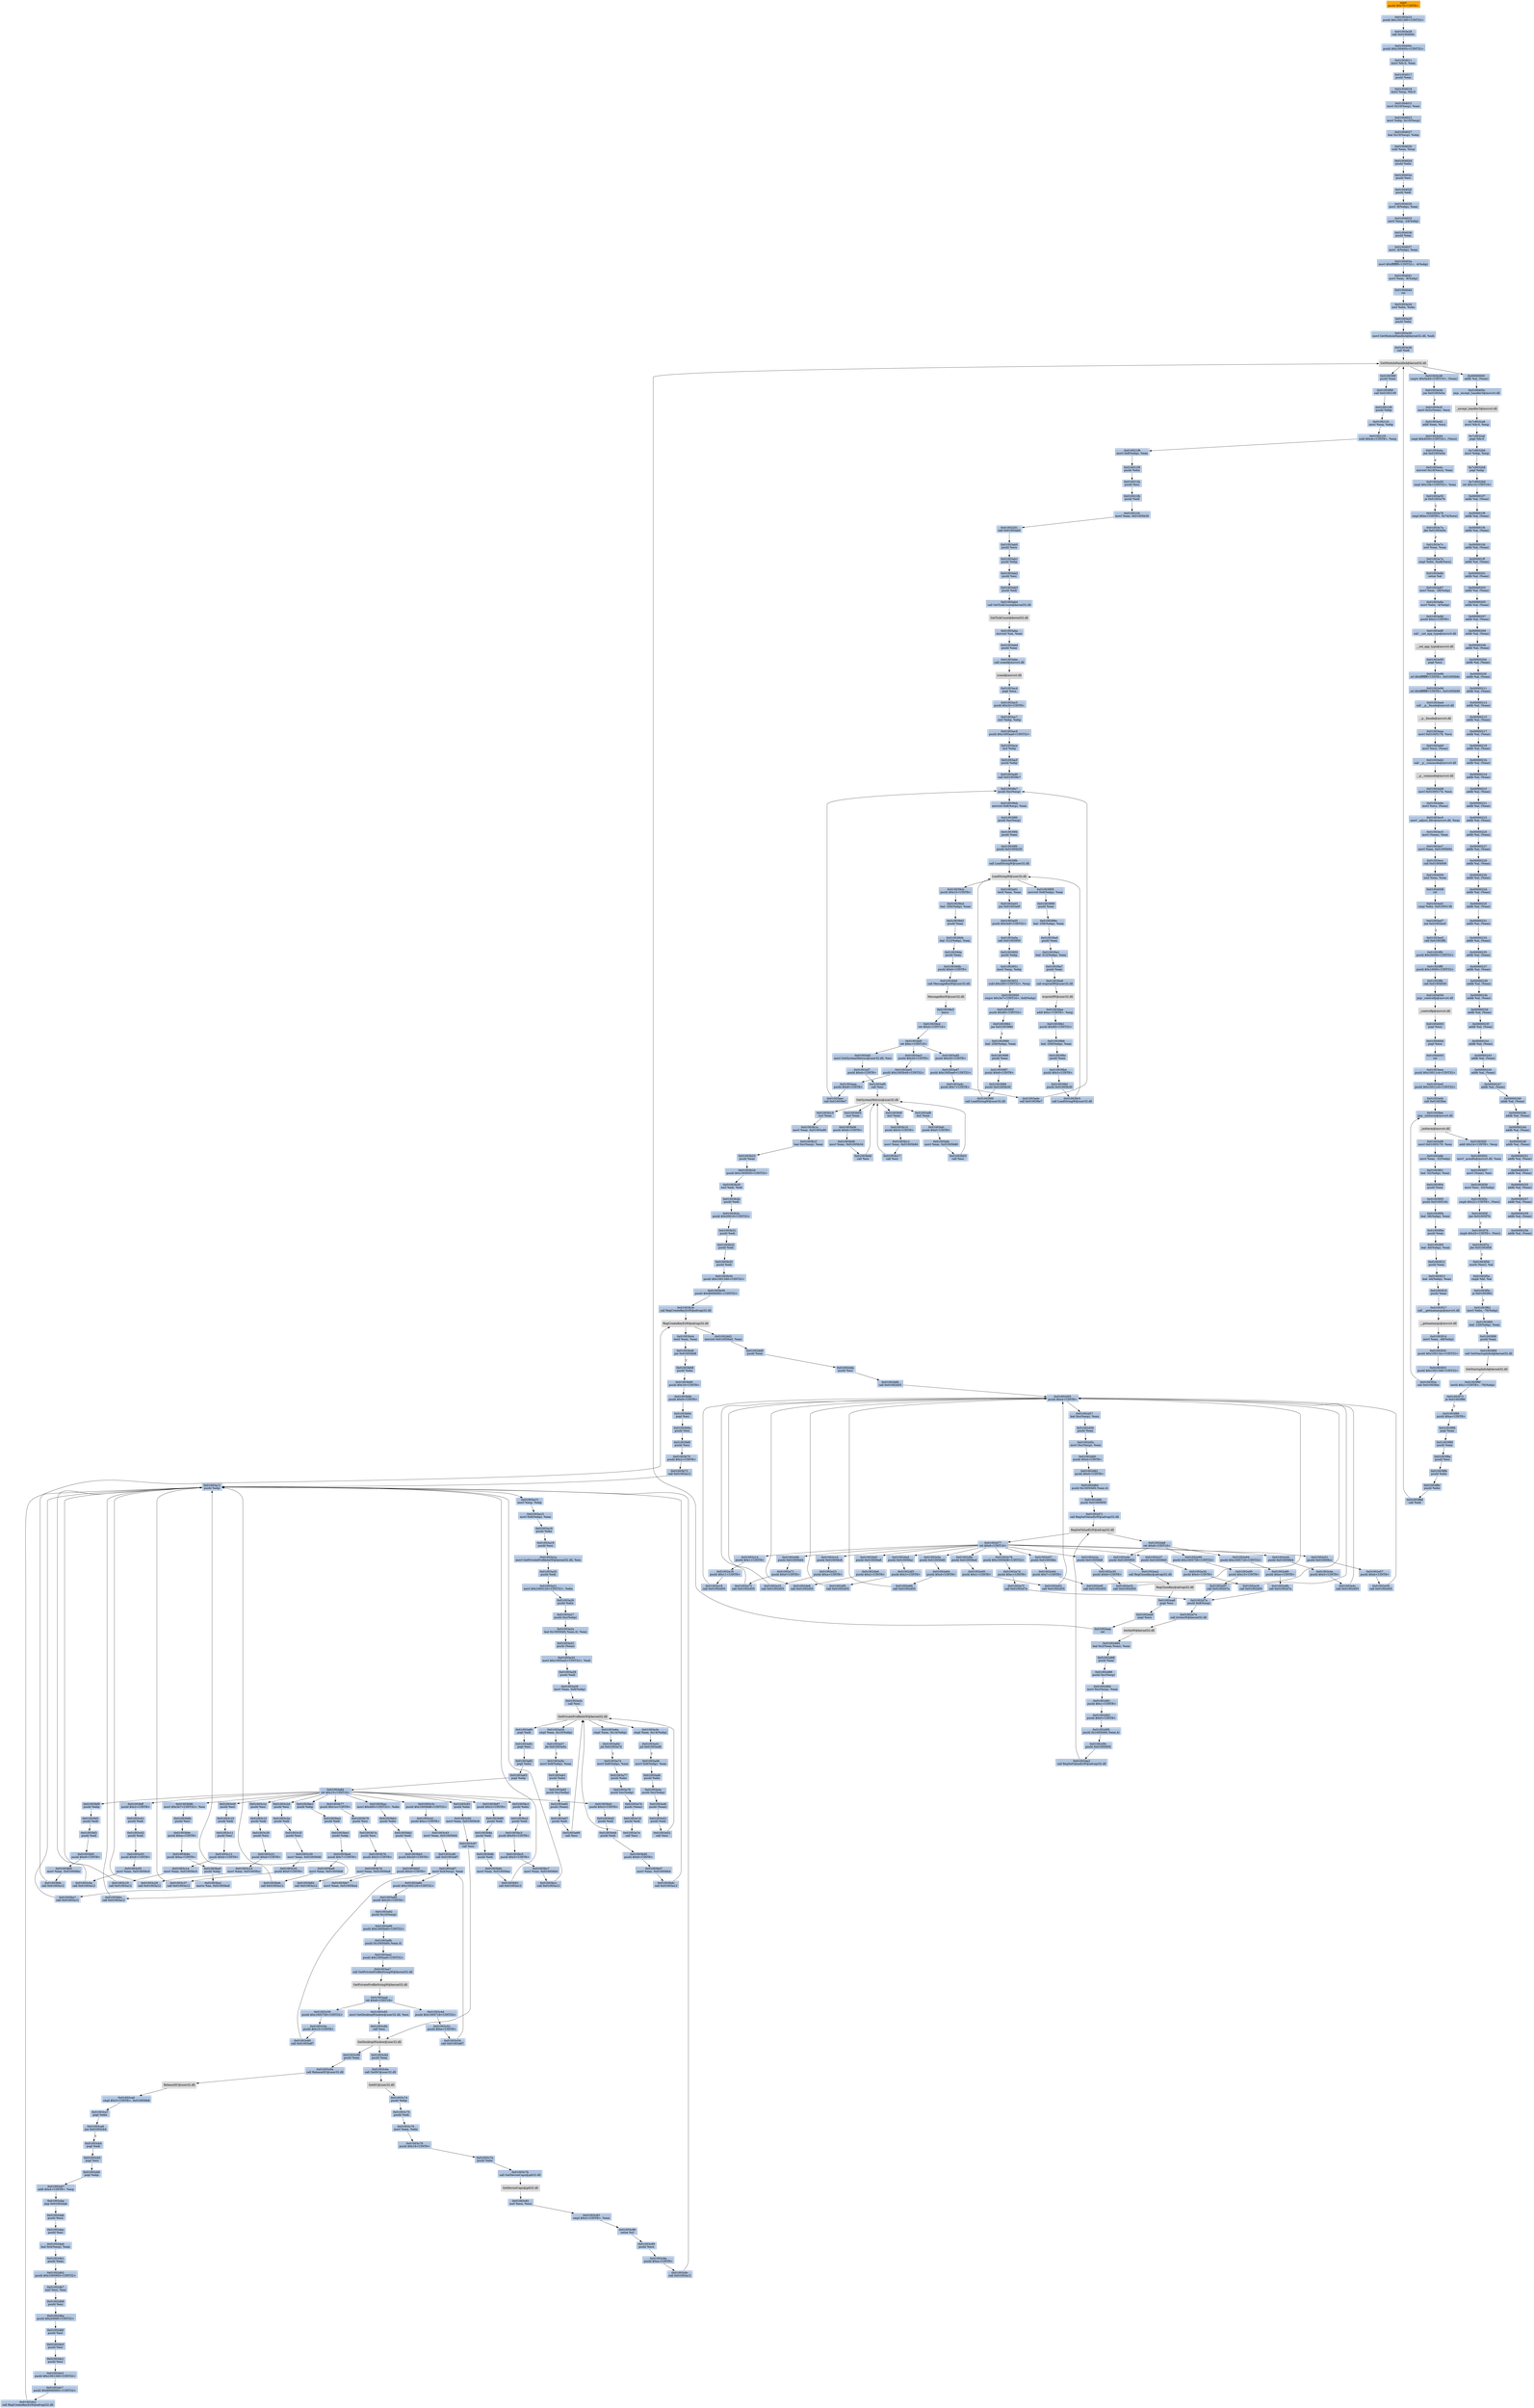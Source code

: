 digraph G {
node[shape=rectangle,style=filled,fillcolor=lightsteelblue,color=lightsteelblue]
bgcolor="transparent"
a0x01003e21pushl_0x70UINT8[label="start\npushl $0x70<UINT8>",color="lightgrey",fillcolor="orange"];
a0x01003e23pushl_0x1001390UINT32[label="0x01003e23\npushl $0x1001390<UINT32>"];
a0x01003e28call_0x0100400c[label="0x01003e28\ncall 0x0100400c"];
a0x0100400cpushl_0x100405cUINT32[label="0x0100400c\npushl $0x100405c<UINT32>"];
a0x01004011movl_fs_0_eax[label="0x01004011\nmovl %fs:0, %eax"];
a0x01004017pushl_eax[label="0x01004017\npushl %eax"];
a0x01004018movl_esp_fs_0[label="0x01004018\nmovl %esp, %fs:0"];
a0x0100401fmovl_0x10esp__eax[label="0x0100401f\nmovl 0x10(%esp), %eax"];
a0x01004023movl_ebp_0x10esp_[label="0x01004023\nmovl %ebp, 0x10(%esp)"];
a0x01004027leal_0x10esp__ebp[label="0x01004027\nleal 0x10(%esp), %ebp"];
a0x0100402bsubl_eax_esp[label="0x0100402b\nsubl %eax, %esp"];
a0x0100402dpushl_ebx[label="0x0100402d\npushl %ebx"];
a0x0100402epushl_esi[label="0x0100402e\npushl %esi"];
a0x0100402fpushl_edi[label="0x0100402f\npushl %edi"];
a0x01004030movl__8ebp__eax[label="0x01004030\nmovl -8(%ebp), %eax"];
a0x01004033movl_esp__24ebp_[label="0x01004033\nmovl %esp, -24(%ebp)"];
a0x01004036pushl_eax[label="0x01004036\npushl %eax"];
a0x01004037movl__4ebp__eax[label="0x01004037\nmovl -4(%ebp), %eax"];
a0x0100403amovl_0xffffffffUINT32__4ebp_[label="0x0100403a\nmovl $0xffffffff<UINT32>, -4(%ebp)"];
a0x01004041movl_eax__8ebp_[label="0x01004041\nmovl %eax, -8(%ebp)"];
a0x01004044ret[label="0x01004044\nret"];
a0x01003e2dxorl_ebx_ebx[label="0x01003e2d\nxorl %ebx, %ebx"];
a0x01003e2fpushl_ebx[label="0x01003e2f\npushl %ebx"];
a0x01003e30movl_GetModuleHandleA_kernel32_dll_edi[label="0x01003e30\nmovl GetModuleHandleA@kernel32.dll, %edi"];
a0x01003e36call_edi[label="0x01003e36\ncall %edi"];
GetModuleHandleA_kernel32_dll[label="GetModuleHandleA@kernel32.dll",color="lightgrey",fillcolor="lightgrey"];
a0x01003e38cmpw_0x5a4dUINT16_eax_[label="0x01003e38\ncmpw $0x5a4d<UINT16>, (%eax)"];
a0x01003e3djne_0x01003e5e[label="0x01003e3d\njne 0x01003e5e"];
a0x01003e3fmovl_0x3ceax__ecx[label="0x01003e3f\nmovl 0x3c(%eax), %ecx"];
a0x01003e42addl_eax_ecx[label="0x01003e42\naddl %eax, %ecx"];
a0x01003e44cmpl_0x4550UINT32_ecx_[label="0x01003e44\ncmpl $0x4550<UINT32>, (%ecx)"];
a0x01003e4ajne_0x01003e5e[label="0x01003e4a\njne 0x01003e5e"];
a0x01003e4cmovzwl_0x18ecx__eax[label="0x01003e4c\nmovzwl 0x18(%ecx), %eax"];
a0x01003e50cmpl_0x10bUINT32_eax[label="0x01003e50\ncmpl $0x10b<UINT32>, %eax"];
a0x01003e55je_0x01003e76[label="0x01003e55\nje 0x01003e76"];
a0x01003e76cmpl_0xeUINT8_0x74ecx_[label="0x01003e76\ncmpl $0xe<UINT8>, 0x74(%ecx)"];
a0x01003e7ajbe_0x01003e5e[label="0x01003e7a\njbe 0x01003e5e"];
a0x01003e7cxorl_eax_eax[label="0x01003e7c\nxorl %eax, %eax"];
a0x01003e7ecmpl_ebx_0xe8ecx_[label="0x01003e7e\ncmpl %ebx, 0xe8(%ecx)"];
a0x01003e84setne_al[label="0x01003e84\nsetne %al"];
a0x01003e87movl_eax__28ebp_[label="0x01003e87\nmovl %eax, -28(%ebp)"];
a0x01003e8amovl_ebx__4ebp_[label="0x01003e8a\nmovl %ebx, -4(%ebp)"];
a0x01003e8dpushl_0x2UINT8[label="0x01003e8d\npushl $0x2<UINT8>"];
a0x01003e8fcall___set_app_type_msvcrt_dll[label="0x01003e8f\ncall __set_app_type@msvcrt.dll"];
a__set_app_type_msvcrt_dll[label="__set_app_type@msvcrt.dll",color="lightgrey",fillcolor="lightgrey"];
a0x01003e95popl_ecx[label="0x01003e95\npopl %ecx"];
a0x01003e96orl_0xffffffffUINT8_0x01005b8c[label="0x01003e96\norl $0xffffffff<UINT8>, 0x01005b8c"];
a0x01003e9dorl_0xffffffffUINT8_0x01005b90[label="0x01003e9d\norl $0xffffffff<UINT8>, 0x01005b90"];
a0x01003ea4call___p__fmode_msvcrt_dll[label="0x01003ea4\ncall __p__fmode@msvcrt.dll"];
a__p__fmode_msvcrt_dll[label="__p__fmode@msvcrt.dll",color="lightgrey",fillcolor="lightgrey"];
a0x01003eaamovl_0x01005178_ecx[label="0x01003eaa\nmovl 0x01005178, %ecx"];
a0x01003eb0movl_ecx_eax_[label="0x01003eb0\nmovl %ecx, (%eax)"];
a0x01003eb2call___p__commode_msvcrt_dll[label="0x01003eb2\ncall __p__commode@msvcrt.dll"];
a__p__commode_msvcrt_dll[label="__p__commode@msvcrt.dll",color="lightgrey",fillcolor="lightgrey"];
a0x01003eb8movl_0x01005174_ecx[label="0x01003eb8\nmovl 0x01005174, %ecx"];
a0x01003ebemovl_ecx_eax_[label="0x01003ebe\nmovl %ecx, (%eax)"];
a0x01003ec0movl__adjust_fdiv_msvcrt_dll_eax[label="0x01003ec0\nmovl _adjust_fdiv@msvcrt.dll, %eax"];
a0x01003ec5movl_eax__eax[label="0x01003ec5\nmovl (%eax), %eax"];
a0x01003ec7movl_eax_0x01005b94[label="0x01003ec7\nmovl %eax, 0x01005b94"];
a0x01003ecccall_0x01004006[label="0x01003ecc\ncall 0x01004006"];
a0x01004006xorl_eax_eax[label="0x01004006\nxorl %eax, %eax"];
a0x01004008ret[label="0x01004008\nret"];
a0x01003ed1cmpl_ebx_0x01005138[label="0x01003ed1\ncmpl %ebx, 0x01005138"];
a0x01003ed7jne_0x01003ee5[label="0x01003ed7\njne 0x01003ee5"];
a0x01003ee5call_0x01003ff4[label="0x01003ee5\ncall 0x01003ff4"];
a0x01003ff4pushl_0x30000UINT32[label="0x01003ff4\npushl $0x30000<UINT32>"];
a0x01003ff9pushl_0x10000UINT32[label="0x01003ff9\npushl $0x10000<UINT32>"];
a0x01003ffecall_0x01004056[label="0x01003ffe\ncall 0x01004056"];
a0x01004056jmp__controlfp_msvcrt_dll[label="0x01004056\njmp _controlfp@msvcrt.dll"];
a_controlfp_msvcrt_dll[label="_controlfp@msvcrt.dll",color="lightgrey",fillcolor="lightgrey"];
a0x01004003popl_ecx[label="0x01004003\npopl %ecx"];
a0x01004004popl_ecx[label="0x01004004\npopl %ecx"];
a0x01004005ret[label="0x01004005\nret"];
a0x01003eeapushl_0x10011c4UINT32[label="0x01003eea\npushl $0x10011c4<UINT32>"];
a0x01003eefpushl_0x10011c0UINT32[label="0x01003eef\npushl $0x10011c0<UINT32>"];
a0x01003ef4call_0x01003fee[label="0x01003ef4\ncall 0x01003fee"];
a0x01003feejmp__initterm_msvcrt_dll[label="0x01003fee\njmp _initterm@msvcrt.dll"];
a_initterm_msvcrt_dll[label="_initterm@msvcrt.dll",color="lightgrey",fillcolor="lightgrey"];
a0x01003ef9movl_0x01005170_eax[label="0x01003ef9\nmovl 0x01005170, %eax"];
a0x01003efemovl_eax__32ebp_[label="0x01003efe\nmovl %eax, -32(%ebp)"];
a0x01003f01leal__32ebp__eax[label="0x01003f01\nleal -32(%ebp), %eax"];
a0x01003f04pushl_eax[label="0x01003f04\npushl %eax"];
a0x01003f05pushl_0x0100516c[label="0x01003f05\npushl 0x0100516c"];
a0x01003f0bleal__36ebp__eax[label="0x01003f0b\nleal -36(%ebp), %eax"];
a0x01003f0epushl_eax[label="0x01003f0e\npushl %eax"];
a0x01003f0fleal__40ebp__eax[label="0x01003f0f\nleal -40(%ebp), %eax"];
a0x01003f12pushl_eax[label="0x01003f12\npushl %eax"];
a0x01003f13leal__44ebp__eax[label="0x01003f13\nleal -44(%ebp), %eax"];
a0x01003f16pushl_eax[label="0x01003f16\npushl %eax"];
a0x01003f17call___getmainargs_msvcrt_dll[label="0x01003f17\ncall __getmainargs@msvcrt.dll"];
a__getmainargs_msvcrt_dll[label="__getmainargs@msvcrt.dll",color="lightgrey",fillcolor="lightgrey"];
a0x01003f1dmovl_eax__48ebp_[label="0x01003f1d\nmovl %eax, -48(%ebp)"];
a0x01003f20pushl_0x10011bcUINT32[label="0x01003f20\npushl $0x10011bc<UINT32>"];
a0x01003f25pushl_0x10011b8UINT32[label="0x01003f25\npushl $0x10011b8<UINT32>"];
a0x01003f2acall_0x01003fee[label="0x01003f2a\ncall 0x01003fee"];
a0x01003f2faddl_0x24UINT8_esp[label="0x01003f2f\naddl $0x24<UINT8>, %esp"];
a0x01003f32movl__acmdln_msvcrt_dll_eax[label="0x01003f32\nmovl _acmdln@msvcrt.dll, %eax"];
a0x01003f37movl_eax__esi[label="0x01003f37\nmovl (%eax), %esi"];
a0x01003f39movl_esi__52ebp_[label="0x01003f39\nmovl %esi, -52(%ebp)"];
a0x01003f3ccmpb_0x22UINT8_esi_[label="0x01003f3c\ncmpb $0x22<UINT8>, (%esi)"];
a0x01003f3fjne_0x01003f7b[label="0x01003f3f\njne 0x01003f7b"];
a0x01003f7bcmpb_0x20UINT8_esi_[label="0x01003f7b\ncmpb $0x20<UINT8>, (%esi)"];
a0x01003f7ejbe_0x01003f58[label="0x01003f7e\njbe 0x01003f58"];
a0x01003f58movb_esi__al[label="0x01003f58\nmovb (%esi), %al"];
a0x01003f5acmpb_bl_al[label="0x01003f5a\ncmpb %bl, %al"];
a0x01003f5cje_0x01003f62[label="0x01003f5c\nje 0x01003f62"];
a0x01003f62movl_ebx__76ebp_[label="0x01003f62\nmovl %ebx, -76(%ebp)"];
a0x01003f65leal__120ebp__eax[label="0x01003f65\nleal -120(%ebp), %eax"];
a0x01003f68pushl_eax[label="0x01003f68\npushl %eax"];
a0x01003f69call_GetStartupInfoA_kernel32_dll[label="0x01003f69\ncall GetStartupInfoA@kernel32.dll"];
GetStartupInfoA_kernel32_dll[label="GetStartupInfoA@kernel32.dll",color="lightgrey",fillcolor="lightgrey"];
a0x01003f6ftestb_0x1UINT8__76ebp_[label="0x01003f6f\ntestb $0x1<UINT8>, -76(%ebp)"];
a0x01003f73je_0x01003f86[label="0x01003f73\nje 0x01003f86"];
a0x01003f86pushl_0xaUINT8[label="0x01003f86\npushl $0xa<UINT8>"];
a0x01003f88popl_eax[label="0x01003f88\npopl %eax"];
a0x01003f89pushl_eax[label="0x01003f89\npushl %eax"];
a0x01003f8apushl_esi[label="0x01003f8a\npushl %esi"];
a0x01003f8bpushl_ebx[label="0x01003f8b\npushl %ebx"];
a0x01003f8cpushl_ebx[label="0x01003f8c\npushl %ebx"];
a0x01003f8dcall_edi[label="0x01003f8d\ncall %edi"];
a0x01003f8fpushl_eax[label="0x01003f8f\npushl %eax"];
a0x01003f90call_0x010021f0[label="0x01003f90\ncall 0x010021f0"];
a0x010021f0pushl_ebp[label="0x010021f0\npushl %ebp"];
a0x010021f1movl_esp_ebp[label="0x010021f1\nmovl %esp, %ebp"];
a0x010021f3subl_0x4cUINT8_esp[label="0x010021f3\nsubl $0x4c<UINT8>, %esp"];
a0x010021f6movl_0x8ebp__eax[label="0x010021f6\nmovl 0x8(%ebp), %eax"];
a0x010021f9pushl_ebx[label="0x010021f9\npushl %ebx"];
a0x010021fapushl_esi[label="0x010021fa\npushl %esi"];
a0x010021fbpushl_edi[label="0x010021fb\npushl %edi"];
a0x010021fcmovl_eax_0x01005b30[label="0x010021fc\nmovl %eax, 0x01005b30"];
a0x01002201call_0x01003ab0[label="0x01002201\ncall 0x01003ab0"];
a0x01003ab0pushl_ecx[label="0x01003ab0\npushl %ecx"];
a0x01003ab1pushl_ebp[label="0x01003ab1\npushl %ebp"];
a0x01003ab2pushl_esi[label="0x01003ab2\npushl %esi"];
a0x01003ab3pushl_edi[label="0x01003ab3\npushl %edi"];
a0x01003ab4call_GetTickCount_kernel32_dll[label="0x01003ab4\ncall GetTickCount@kernel32.dll"];
GetTickCount_kernel32_dll[label="GetTickCount@kernel32.dll",color="lightgrey",fillcolor="lightgrey"];
a0x01003abamovzwl_ax_eax[label="0x01003aba\nmovzwl %ax, %eax"];
a0x01003abdpushl_eax[label="0x01003abd\npushl %eax"];
a0x01003abecall_srand_msvcrt_dll[label="0x01003abe\ncall srand@msvcrt.dll"];
srand_msvcrt_dll[label="srand@msvcrt.dll",color="lightgrey",fillcolor="lightgrey"];
a0x01003ac4popl_ecx[label="0x01003ac4\npopl %ecx"];
a0x01003ac5pushl_0x20UINT8[label="0x01003ac5\npushl $0x20<UINT8>"];
a0x01003ac7xorl_ebp_ebp[label="0x01003ac7\nxorl %ebp, %ebp"];
a0x01003ac9pushl_0x1005aa0UINT32[label="0x01003ac9\npushl $0x1005aa0<UINT32>"];
a0x01003aceincl_ebp[label="0x01003ace\nincl %ebp"];
a0x01003acfpushl_ebp[label="0x01003acf\npushl %ebp"];
a0x01003ad0call_0x010039e7[label="0x01003ad0\ncall 0x010039e7"];
a0x010039e7pushl_0xcesp_[label="0x010039e7\npushl 0xc(%esp)"];
a0x010039ebmovzwl_0x8esp__eax[label="0x010039eb\nmovzwl 0x8(%esp), %eax"];
a0x010039f0pushl_0xcesp_[label="0x010039f0\npushl 0xc(%esp)"];
a0x010039f4pushl_eax[label="0x010039f4\npushl %eax"];
a0x010039f5pushl_0x01005b30[label="0x010039f5\npushl 0x01005b30"];
a0x010039fbcall_LoadStringW_user32_dll[label="0x010039fb\ncall LoadStringW@user32.dll"];
LoadStringW_user32_dll[label="LoadStringW@user32.dll",color="lightgrey",fillcolor="lightgrey"];
a0x01003a01testl_eax_eax[label="0x01003a01\ntestl %eax, %eax"];
a0x01003a03jne_0x01003a0f[label="0x01003a03\njne 0x01003a0f"];
a0x01003a05pushl_0x3e9UINT32[label="0x01003a05\npushl $0x3e9<UINT32>"];
a0x01003a0acall_0x01003950[label="0x01003a0a\ncall 0x01003950"];
a0x01003950pushl_ebp[label="0x01003950\npushl %ebp"];
a0x01003951movl_esp_ebp[label="0x01003951\nmovl %esp, %ebp"];
a0x01003953subl_0x200UINT32_esp[label="0x01003953\nsubl $0x200<UINT32>, %esp"];
a0x01003959cmpw_0x3e7UINT16_0x8ebp_[label="0x01003959\ncmpw $0x3e7<UINT16>, 0x8(%ebp)"];
a0x0100395fpushl_0x80UINT32[label="0x0100395f\npushl $0x80<UINT32>"];
a0x01003964jae_0x01003980[label="0x01003964\njae 0x01003980"];
a0x01003980leal__256ebp__eax[label="0x01003980\nleal -256(%ebp), %eax"];
a0x01003986pushl_eax[label="0x01003986\npushl %eax"];
a0x01003987pushl_0x6UINT8[label="0x01003987\npushl $0x6<UINT8>"];
a0x01003989pushl_0x01005b30[label="0x01003989\npushl 0x01005b30"];
a0x0100398fcall_LoadStringW_user32_dll[label="0x0100398f\ncall LoadStringW@user32.dll"];
a0x01003995movzwl_0x8ebp__eax[label="0x01003995\nmovzwl 0x8(%ebp), %eax"];
a0x01003999pushl_eax[label="0x01003999\npushl %eax"];
a0x0100399aleal__256ebp__eax[label="0x0100399a\nleal -256(%ebp), %eax"];
a0x010039a0pushl_eax[label="0x010039a0\npushl %eax"];
a0x010039a1leal__512ebp__eax[label="0x010039a1\nleal -512(%ebp), %eax"];
a0x010039a7pushl_eax[label="0x010039a7\npushl %eax"];
a0x010039a8call_wsprintfW_user32_dll[label="0x010039a8\ncall wsprintfW@user32.dll"];
wsprintfW_user32_dll[label="wsprintfW@user32.dll",color="lightgrey",fillcolor="lightgrey"];
a0x010039aeaddl_0xcUINT8_esp[label="0x010039ae\naddl $0xc<UINT8>, %esp"];
a0x010039b1pushl_0x80UINT32[label="0x010039b1\npushl $0x80<UINT32>"];
a0x010039b6leal__256ebp__eax[label="0x010039b6\nleal -256(%ebp), %eax"];
a0x010039bcpushl_eax[label="0x010039bc\npushl %eax"];
a0x010039bdpushl_0x3UINT8[label="0x010039bd\npushl $0x3<UINT8>"];
a0x010039bfpushl_0x01005b30[label="0x010039bf\npushl 0x01005b30"];
a0x010039c5call_LoadStringW_user32_dll[label="0x010039c5\ncall LoadStringW@user32.dll"];
a0x010039cbpushl_0x10UINT8[label="0x010039cb\npushl $0x10<UINT8>"];
a0x010039cdleal__256ebp__eax[label="0x010039cd\nleal -256(%ebp), %eax"];
a0x010039d3pushl_eax[label="0x010039d3\npushl %eax"];
a0x010039d4leal__512ebp__eax[label="0x010039d4\nleal -512(%ebp), %eax"];
a0x010039dapushl_eax[label="0x010039da\npushl %eax"];
a0x010039dbpushl_0x0UINT8[label="0x010039db\npushl $0x0<UINT8>"];
a0x010039ddcall_MessageBoxW_user32_dll[label="0x010039dd\ncall MessageBoxW@user32.dll"];
MessageBoxW_user32_dll[label="MessageBoxW@user32.dll",color="lightgrey",fillcolor="lightgrey"];
a0x010039e3leave_[label="0x010039e3\nleave "];
a0x010039e4ret_0x4UINT16[label="0x010039e4\nret $0x4<UINT16>"];
a0x01003a0fret_0xcUINT16[label="0x01003a0f\nret $0xc<UINT16>"];
a0x01003ad5pushl_0x20UINT8[label="0x01003ad5\npushl $0x20<UINT8>"];
a0x01003ad7pushl_0x1005ae0UINT32[label="0x01003ad7\npushl $0x1005ae0<UINT32>"];
a0x01003adcpushl_0x7UINT8[label="0x01003adc\npushl $0x7<UINT8>"];
a0x01003adecall_0x010039e7[label="0x01003ade\ncall 0x010039e7"];
a0x01003ae3pushl_0x20UINT8[label="0x01003ae3\npushl $0x20<UINT8>"];
a0x01003ae5pushl_0x1005b40UINT32[label="0x01003ae5\npushl $0x1005b40<UINT32>"];
a0x01003aeapushl_0x8UINT8[label="0x01003aea\npushl $0x8<UINT8>"];
a0x01003aeccall_0x010039e7[label="0x01003aec\ncall 0x010039e7"];
a0x01003af1movl_GetSystemMetrics_user32_dll_esi[label="0x01003af1\nmovl GetSystemMetrics@user32.dll, %esi"];
a0x01003af7pushl_0x4UINT8[label="0x01003af7\npushl $0x4<UINT8>"];
a0x01003af9call_esi[label="0x01003af9\ncall %esi"];
GetSystemMetrics_user32_dll[label="GetSystemMetrics@user32.dll",color="lightgrey",fillcolor="lightgrey"];
a0x01003afbincl_eax[label="0x01003afb\nincl %eax"];
a0x01003afcpushl_0xfUINT8[label="0x01003afc\npushl $0xf<UINT8>"];
a0x01003afemovl_eax_0x01005b80[label="0x01003afe\nmovl %eax, 0x01005b80"];
a0x01003b03call_esi[label="0x01003b03\ncall %esi"];
a0x01003b05incl_eax[label="0x01003b05\nincl %eax"];
a0x01003b06pushl_0x6UINT8[label="0x01003b06\npushl $0x6<UINT8>"];
a0x01003b08movl_eax_0x01005b34[label="0x01003b08\nmovl %eax, 0x01005b34"];
a0x01003b0dcall_esi[label="0x01003b0d\ncall %esi"];
a0x01003b0fincl_eax[label="0x01003b0f\nincl %eax"];
a0x01003b10pushl_0x5UINT8[label="0x01003b10\npushl $0x5<UINT8>"];
a0x01003b12movl_eax_0x01005b84[label="0x01003b12\nmovl %eax, 0x01005b84"];
a0x01003b17call_esi[label="0x01003b17\ncall %esi"];
a0x01003b19incl_eax[label="0x01003b19\nincl %eax"];
a0x01003b1amovl_eax_0x01005a90[label="0x01003b1a\nmovl %eax, 0x01005a90"];
a0x01003b1fleal_0xcesp__eax[label="0x01003b1f\nleal 0xc(%esp), %eax"];
a0x01003b23pushl_eax[label="0x01003b23\npushl %eax"];
a0x01003b24pushl_0x1005950UINT32[label="0x01003b24\npushl $0x1005950<UINT32>"];
a0x01003b29xorl_edi_edi[label="0x01003b29\nxorl %edi, %edi"];
a0x01003b2bpushl_edi[label="0x01003b2b\npushl %edi"];
a0x01003b2cpushl_0x20019UINT32[label="0x01003b2c\npushl $0x20019<UINT32>"];
a0x01003b31pushl_edi[label="0x01003b31\npushl %edi"];
a0x01003b32pushl_edi[label="0x01003b32\npushl %edi"];
a0x01003b33pushl_edi[label="0x01003b33\npushl %edi"];
a0x01003b34pushl_0x1001340UINT32[label="0x01003b34\npushl $0x1001340<UINT32>"];
a0x01003b39pushl_0x80000001UINT32[label="0x01003b39\npushl $0x80000001<UINT32>"];
a0x01003b3ecall_RegCreateKeyExW_advapi32_dll[label="0x01003b3e\ncall RegCreateKeyExW@advapi32.dll"];
RegCreateKeyExW_advapi32_dll[label="RegCreateKeyExW@advapi32.dll",color="lightgrey",fillcolor="lightgrey"];
a0x01003b44testl_eax_eax[label="0x01003b44\ntestl %eax, %eax"];
a0x01003b46jne_0x01003b68[label="0x01003b46\njne 0x01003b68"];
a0x01003b68pushl_ebx[label="0x01003b68\npushl %ebx"];
a0x01003b69pushl_0x19UINT8[label="0x01003b69\npushl $0x19<UINT8>"];
a0x01003b6bpushl_0x9UINT8[label="0x01003b6b\npushl $0x9<UINT8>"];
a0x01003b6dpopl_esi[label="0x01003b6d\npopl %esi"];
a0x01003b6epushl_esi[label="0x01003b6e\npushl %esi"];
a0x01003b6fpushl_esi[label="0x01003b6f\npushl %esi"];
a0x01003b70pushl_0x2UINT8[label="0x01003b70\npushl $0x2<UINT8>"];
a0x01003b72call_0x01003a12[label="0x01003b72\ncall 0x01003a12"];
a0x01003a12pushl_ebp[label="0x01003a12\npushl %ebp"];
a0x01003a13movl_esp_ebp[label="0x01003a13\nmovl %esp, %ebp"];
a0x01003a15movl_0x8ebp__eax[label="0x01003a15\nmovl 0x8(%ebp), %eax"];
a0x01003a18pushl_ebx[label="0x01003a18\npushl %ebx"];
a0x01003a19pushl_esi[label="0x01003a19\npushl %esi"];
a0x01003a1amovl_GetPrivateProfileIntW_kernel32_dll_esi[label="0x01003a1a\nmovl GetPrivateProfileIntW@kernel32.dll, %esi"];
a0x01003a20pushl_edi[label="0x01003a20\npushl %edi"];
a0x01003a21movl_0x1005120UINT32_ebx[label="0x01003a21\nmovl $0x1005120<UINT32>, %ebx"];
a0x01003a26pushl_ebx[label="0x01003a26\npushl %ebx"];
a0x01003a27pushl_0xcebp_[label="0x01003a27\npushl 0xc(%ebp)"];
a0x01003a2aleal_0x10050d0eax4__eax[label="0x01003a2a\nleal 0x10050d0(,%eax,4), %eax"];
a0x01003a31pushl_eax_[label="0x01003a31\npushl (%eax)"];
a0x01003a33movl_0x1005aa0UINT32_edi[label="0x01003a33\nmovl $0x1005aa0<UINT32>, %edi"];
a0x01003a38pushl_edi[label="0x01003a38\npushl %edi"];
a0x01003a39movl_eax_0x8ebp_[label="0x01003a39\nmovl %eax, 0x8(%ebp)"];
a0x01003a3ccall_esi[label="0x01003a3c\ncall %esi"];
GetPrivateProfileIntW_kernel32_dll[label="GetPrivateProfileIntW@kernel32.dll",color="lightgrey",fillcolor="lightgrey"];
a0x01003a3ecmpl_eax_0x14ebp_[label="0x01003a3e\ncmpl %eax, 0x14(%ebp)"];
a0x01003a41jnl_0x01003a48[label="0x01003a41\njnl 0x01003a48"];
a0x01003a48movl_0x8ebp__eax[label="0x01003a48\nmovl 0x8(%ebp), %eax"];
a0x01003a4bpushl_ebx[label="0x01003a4b\npushl %ebx"];
a0x01003a4cpushl_0xcebp_[label="0x01003a4c\npushl 0xc(%ebp)"];
a0x01003a4fpushl_eax_[label="0x01003a4f\npushl (%eax)"];
a0x01003a51pushl_edi[label="0x01003a51\npushl %edi"];
a0x01003a52call_esi[label="0x01003a52\ncall %esi"];
a0x01003a54cmpl_eax_0x10ebp_[label="0x01003a54\ncmpl %eax, 0x10(%ebp)"];
a0x01003a57jle_0x01003a5e[label="0x01003a57\njle 0x01003a5e"];
a0x01003a5emovl_0x8ebp__eax[label="0x01003a5e\nmovl 0x8(%ebp), %eax"];
a0x01003a61pushl_ebx[label="0x01003a61\npushl %ebx"];
a0x01003a62pushl_0xcebp_[label="0x01003a62\npushl 0xc(%ebp)"];
a0x01003a65pushl_eax_[label="0x01003a65\npushl (%eax)"];
a0x01003a67pushl_edi[label="0x01003a67\npushl %edi"];
a0x01003a68call_esi[label="0x01003a68\ncall %esi"];
a0x01003a6acmpl_eax_0x14ebp_[label="0x01003a6a\ncmpl %eax, 0x14(%ebp)"];
a0x01003a6djnl_0x01003a74[label="0x01003a6d\njnl 0x01003a74"];
a0x01003a74movl_0x8ebp__eax[label="0x01003a74\nmovl 0x8(%ebp), %eax"];
a0x01003a77pushl_ebx[label="0x01003a77\npushl %ebx"];
a0x01003a78pushl_0xcebp_[label="0x01003a78\npushl 0xc(%ebp)"];
a0x01003a7bpushl_eax_[label="0x01003a7b\npushl (%eax)"];
a0x01003a7dpushl_edi[label="0x01003a7d\npushl %edi"];
a0x01003a7ecall_esi[label="0x01003a7e\ncall %esi"];
a0x01003a80popl_edi[label="0x01003a80\npopl %edi"];
a0x01003a81popl_esi[label="0x01003a81\npopl %esi"];
a0x01003a82popl_ebx[label="0x01003a82\npopl %ebx"];
a0x01003a83popl_ebp[label="0x01003a83\npopl %ebp"];
a0x01003a84ret_0x10UINT16[label="0x01003a84\nret $0x10<UINT16>"];
a0x01003b77pushl_0x1eUINT8[label="0x01003b77\npushl $0x1e<UINT8>"];
a0x01003b79pushl_esi[label="0x01003b79\npushl %esi"];
a0x01003b7apushl_esi[label="0x01003b7a\npushl %esi"];
a0x01003b7bpushl_0x3UINT8[label="0x01003b7b\npushl $0x3<UINT8>"];
a0x01003b7dmovl_eax_0x010056a8[label="0x01003b7d\nmovl %eax, 0x010056a8"];
a0x01003b82call_0x01003a12[label="0x01003b82\ncall 0x01003a12"];
a0x01003b87pushl_0x3UINT8[label="0x01003b87\npushl $0x3<UINT8>"];
a0x01003b89pushl_edi[label="0x01003b89\npushl %edi"];
a0x01003b8apushl_edi[label="0x01003b8a\npushl %edi"];
a0x01003b8bpushl_edi[label="0x01003b8b\npushl %edi"];
a0x01003b8cmovl_eax_0x010056ac[label="0x01003b8c\nmovl %eax, 0x010056ac"];
a0x01003b91call_0x01003a12[label="0x01003b91\ncall 0x01003a12"];
a0x01003b96movl_0x3e7UINT32_esi[label="0x01003b96\nmovl $0x3e7<UINT32>, %esi"];
a0x01003b9bpushl_esi[label="0x01003b9b\npushl %esi"];
a0x01003b9cpushl_0xaUINT8[label="0x01003b9c\npushl $0xa<UINT8>"];
a0x01003b9epushl_0xaUINT8[label="0x01003b9e\npushl $0xa<UINT8>"];
a0x01003ba0pushl_ebp[label="0x01003ba0\npushl %ebp"];
a0x01003ba1movw_ax_0x010056a0[label="0x01003ba1\nmovw %ax, 0x010056a0"];
a0x01003ba7call_0x01003a12[label="0x01003ba7\ncall 0x01003a12"];
a0x01003bacmovl_0x400UINT32_ebx[label="0x01003bac\nmovl $0x400<UINT32>, %ebx"];
a0x01003bb1pushl_ebx[label="0x01003bb1\npushl %ebx"];
a0x01003bb2pushl_edi[label="0x01003bb2\npushl %edi"];
a0x01003bb3pushl_0x50UINT8[label="0x01003bb3\npushl $0x50<UINT8>"];
a0x01003bb5pushl_0x4UINT8[label="0x01003bb5\npushl $0x4<UINT8>"];
a0x01003bb7movl_eax_0x010056a4[label="0x01003bb7\nmovl %eax, 0x010056a4"];
a0x01003bbccall_0x01003a12[label="0x01003bbc\ncall 0x01003a12"];
a0x01003bc1pushl_ebx[label="0x01003bc1\npushl %ebx"];
a0x01003bc2pushl_edi[label="0x01003bc2\npushl %edi"];
a0x01003bc3pushl_0x50UINT8[label="0x01003bc3\npushl $0x50<UINT8>"];
a0x01003bc5pushl_0x5UINT8[label="0x01003bc5\npushl $0x5<UINT8>"];
a0x01003bc7movl_eax_0x010056b0[label="0x01003bc7\nmovl %eax, 0x010056b0"];
a0x01003bcccall_0x01003a12[label="0x01003bcc\ncall 0x01003a12"];
a0x01003bd1pushl_0x3UINT8[label="0x01003bd1\npushl $0x3<UINT8>"];
a0x01003bd3pushl_edi[label="0x01003bd3\npushl %edi"];
a0x01003bd4pushl_edi[label="0x01003bd4\npushl %edi"];
a0x01003bd5pushl_0x6UINT8[label="0x01003bd5\npushl $0x6<UINT8>"];
a0x01003bd7movl_eax_0x010056b4[label="0x01003bd7\nmovl %eax, 0x010056b4"];
a0x01003bdccall_0x01003a12[label="0x01003bdc\ncall 0x01003a12"];
a0x01003be1pushl_ebp[label="0x01003be1\npushl %ebp"];
a0x01003be2pushl_edi[label="0x01003be2\npushl %edi"];
a0x01003be3pushl_ebp[label="0x01003be3\npushl %ebp"];
a0x01003be4pushl_0x7UINT8[label="0x01003be4\npushl $0x7<UINT8>"];
a0x01003be6movl_eax_0x010056b8[label="0x01003be6\nmovl %eax, 0x010056b8"];
a0x01003bebcall_0x01003a12[label="0x01003beb\ncall 0x01003a12"];
a0x01003bf0pushl_ebp[label="0x01003bf0\npushl %ebp"];
a0x01003bf1pushl_edi[label="0x01003bf1\npushl %edi"];
a0x01003bf2pushl_edi[label="0x01003bf2\npushl %edi"];
a0x01003bf3pushl_0x9UINT8[label="0x01003bf3\npushl $0x9<UINT8>"];
a0x01003bf5movl_eax_0x010056bc[label="0x01003bf5\nmovl %eax, 0x010056bc"];
a0x01003bfacall_0x01003a12[label="0x01003bfa\ncall 0x01003a12"];
a0x01003bffpushl_0x2UINT8[label="0x01003bff\npushl $0x2<UINT8>"];
a0x01003c01pushl_edi[label="0x01003c01\npushl %edi"];
a0x01003c02pushl_edi[label="0x01003c02\npushl %edi"];
a0x01003c03pushl_0x8UINT8[label="0x01003c03\npushl $0x8<UINT8>"];
a0x01003c05movl_eax_0x010056c0[label="0x01003c05\nmovl %eax, 0x010056c0"];
a0x01003c0acall_0x01003a12[label="0x01003c0a\ncall 0x01003a12"];
a0x01003c0fpushl_esi[label="0x01003c0f\npushl %esi"];
a0x01003c10pushl_edi[label="0x01003c10\npushl %edi"];
a0x01003c11pushl_esi[label="0x01003c11\npushl %esi"];
a0x01003c12pushl_0xbUINT8[label="0x01003c12\npushl $0xb<UINT8>"];
a0x01003c14movl_eax_0x010056c4[label="0x01003c14\nmovl %eax, 0x010056c4"];
a0x01003c19call_0x01003a12[label="0x01003c19\ncall 0x01003a12"];
a0x01003c1epushl_esi[label="0x01003c1e\npushl %esi"];
a0x01003c1fpushl_edi[label="0x01003c1f\npushl %edi"];
a0x01003c20pushl_esi[label="0x01003c20\npushl %esi"];
a0x01003c21pushl_0xdUINT8[label="0x01003c21\npushl $0xd<UINT8>"];
a0x01003c23movl_eax_0x010056cc[label="0x01003c23\nmovl %eax, 0x010056cc"];
a0x01003c28call_0x01003a12[label="0x01003c28\ncall 0x01003a12"];
a0x01003c2dpushl_esi[label="0x01003c2d\npushl %esi"];
a0x01003c2epushl_edi[label="0x01003c2e\npushl %edi"];
a0x01003c2fpushl_esi[label="0x01003c2f\npushl %esi"];
a0x01003c30movl_eax_0x010056d0[label="0x01003c30\nmovl %eax, 0x010056d0"];
a0x01003c35pushl_0xfUINT8[label="0x01003c35\npushl $0xf<UINT8>"];
a0x01003c37call_0x01003a12[label="0x01003c37\ncall 0x01003a12"];
a0x01003c3cpushl_0x10056d8UINT32[label="0x01003c3c\npushl $0x10056d8<UINT32>"];
a0x01003c41pushl_0xcUINT8[label="0x01003c41\npushl $0xc<UINT8>"];
a0x01003c43movl_eax_0x010056d4[label="0x01003c43\nmovl %eax, 0x010056d4"];
a0x01003c48call_0x01003a87[label="0x01003c48\ncall 0x01003a87"];
a0x01003a87movl_0x4esp__eax[label="0x01003a87\nmovl 0x4(%esp), %eax"];
a0x01003a8bpushl_0x1005120UINT32[label="0x01003a8b\npushl $0x1005120<UINT32>"];
a0x01003a90pushl_0x20UINT8[label="0x01003a90\npushl $0x20<UINT8>"];
a0x01003a92pushl_0x10esp_[label="0x01003a92\npushl 0x10(%esp)"];
a0x01003a96pushl_0x1005b40UINT32[label="0x01003a96\npushl $0x1005b40<UINT32>"];
a0x01003a9bpushl_0x10050d0eax4_[label="0x01003a9b\npushl 0x10050d0(,%eax,4)"];
a0x01003aa2pushl_0x1005aa0UINT32[label="0x01003aa2\npushl $0x1005aa0<UINT32>"];
a0x01003aa7call_GetPrivateProfileStringW_kernel32_dll[label="0x01003aa7\ncall GetPrivateProfileStringW@kernel32.dll"];
GetPrivateProfileStringW_kernel32_dll[label="GetPrivateProfileStringW@kernel32.dll",color="lightgrey",fillcolor="lightgrey"];
a0x01003aadret_0x8UINT16[label="0x01003aad\nret $0x8<UINT16>"];
a0x01003c4dpushl_0x1005718UINT32[label="0x01003c4d\npushl $0x1005718<UINT32>"];
a0x01003c52pushl_0xeUINT8[label="0x01003c52\npushl $0xe<UINT8>"];
a0x01003c54call_0x01003a87[label="0x01003c54\ncall 0x01003a87"];
a0x01003c59pushl_0x1005758UINT32[label="0x01003c59\npushl $0x1005758<UINT32>"];
a0x01003c5epushl_0x10UINT8[label="0x01003c5e\npushl $0x10<UINT8>"];
a0x01003c60call_0x01003a87[label="0x01003c60\ncall 0x01003a87"];
a0x01003c65movl_GetDesktopWindow_user32_dll_esi[label="0x01003c65\nmovl GetDesktopWindow@user32.dll, %esi"];
a0x01003c6bcall_esi[label="0x01003c6b\ncall %esi"];
GetDesktopWindow_user32_dll[label="GetDesktopWindow@user32.dll",color="lightgrey",fillcolor="lightgrey"];
a0x01003c6dpushl_eax[label="0x01003c6d\npushl %eax"];
a0x01003c6ecall_GetDC_user32_dll[label="0x01003c6e\ncall GetDC@user32.dll"];
GetDC_user32_dll[label="GetDC@user32.dll",color="lightgrey",fillcolor="lightgrey"];
a0x01003c74pushl_ebp[label="0x01003c74\npushl %ebp"];
a0x01003c75pushl_edi[label="0x01003c75\npushl %edi"];
a0x01003c76movl_eax_ebx[label="0x01003c76\nmovl %eax, %ebx"];
a0x01003c78pushl_0x18UINT8[label="0x01003c78\npushl $0x18<UINT8>"];
a0x01003c7apushl_ebx[label="0x01003c7a\npushl %ebx"];
a0x01003c7bcall_GetDeviceCaps_gdi32_dll[label="0x01003c7b\ncall GetDeviceCaps@gdi32.dll"];
GetDeviceCaps_gdi32_dll[label="GetDeviceCaps@gdi32.dll",color="lightgrey",fillcolor="lightgrey"];
a0x01003c81xorl_ecx_ecx[label="0x01003c81\nxorl %ecx, %ecx"];
a0x01003c83cmpl_0x2UINT8_eax[label="0x01003c83\ncmpl $0x2<UINT8>, %eax"];
a0x01003c86setne_cl[label="0x01003c86\nsetne %cl"];
a0x01003c89pushl_ecx[label="0x01003c89\npushl %ecx"];
a0x01003c8apushl_0xaUINT8[label="0x01003c8a\npushl $0xa<UINT8>"];
a0x01003c8ccall_0x01003a12[label="0x01003c8c\ncall 0x01003a12"];
a0x01003c91pushl_ebx[label="0x01003c91\npushl %ebx"];
a0x01003c92movl_eax_0x010056c8[label="0x01003c92\nmovl %eax, 0x010056c8"];
a0x01003c97call_esi[label="0x01003c97\ncall %esi"];
a0x01003c99pushl_eax[label="0x01003c99\npushl %eax"];
a0x01003c9acall_ReleaseDC_user32_dll[label="0x01003c9a\ncall ReleaseDC@user32.dll"];
ReleaseDC_user32_dll[label="ReleaseDC@user32.dll",color="lightgrey",fillcolor="lightgrey"];
a0x01003ca0cmpl_0x3UINT8_0x010056b8[label="0x01003ca0\ncmpl $0x3<UINT8>, 0x010056b8"];
a0x01003ca7popl_ebx[label="0x01003ca7\npopl %ebx"];
a0x01003ca8jne_0x01003cb4[label="0x01003ca8\njne 0x01003cb4"];
a0x01003cb4popl_edi[label="0x01003cb4\npopl %edi"];
a0x01003cb5popl_esi[label="0x01003cb5\npopl %esi"];
a0x01003cb6popl_ebp[label="0x01003cb6\npopl %ebp"];
a0x01003cb7addl_0x4UINT8_esp[label="0x01003cb7\naddl $0x4<UINT8>, %esp"];
a0x01003cbajmp_0x01002dab[label="0x01003cba\njmp 0x01002dab"];
a0x01002dabpushl_ecx[label="0x01002dab\npushl %ecx"];
a0x01002dacpushl_esi[label="0x01002dac\npushl %esi"];
a0x01002dadleal_0x4esp__eax[label="0x01002dad\nleal 0x4(%esp), %eax"];
a0x01002db1pushl_eax[label="0x01002db1\npushl %eax"];
a0x01002db2pushl_0x1005950UINT32[label="0x01002db2\npushl $0x1005950<UINT32>"];
a0x01002db7xorl_esi_esi[label="0x01002db7\nxorl %esi, %esi"];
a0x01002db9pushl_esi[label="0x01002db9\npushl %esi"];
a0x01002dbapushl_0x20006UINT32[label="0x01002dba\npushl $0x20006<UINT32>"];
a0x01002dbfpushl_esi[label="0x01002dbf\npushl %esi"];
a0x01002dc0pushl_esi[label="0x01002dc0\npushl %esi"];
a0x01002dc1pushl_esi[label="0x01002dc1\npushl %esi"];
a0x01002dc2pushl_0x1001340UINT32[label="0x01002dc2\npushl $0x1001340<UINT32>"];
a0x01002dc7pushl_0x80000001UINT32[label="0x01002dc7\npushl $0x80000001<UINT32>"];
a0x01002dcccall_RegCreateKeyExW_advapi32_dll[label="0x01002dcc\ncall RegCreateKeyExW@advapi32.dll"];
a0x01002dd2movzwl_0x010056a0_eax[label="0x01002dd2\nmovzwl 0x010056a0, %eax"];
a0x01002dd9pushl_eax[label="0x01002dd9\npushl %eax"];
a0x01002ddapushl_esi[label="0x01002dda\npushl %esi"];
a0x01002ddbcall_0x01002d55[label="0x01002ddb\ncall 0x01002d55"];
a0x01002d55pushl_0x4UINT8[label="0x01002d55\npushl $0x4<UINT8>"];
a0x01002d57leal_0xcesp__eax[label="0x01002d57\nleal 0xc(%esp), %eax"];
a0x01002d5bpushl_eax[label="0x01002d5b\npushl %eax"];
a0x01002d5cmovl_0xcesp__eax[label="0x01002d5c\nmovl 0xc(%esp), %eax"];
a0x01002d60pushl_0x4UINT8[label="0x01002d60\npushl $0x4<UINT8>"];
a0x01002d62pushl_0x0UINT8[label="0x01002d62\npushl $0x0<UINT8>"];
a0x01002d64pushl_0x10050d0eax4_[label="0x01002d64\npushl 0x10050d0(,%eax,4)"];
a0x01002d6bpushl_0x01005950[label="0x01002d6b\npushl 0x01005950"];
a0x01002d71call_RegSetValueExW_advapi32_dll[label="0x01002d71\ncall RegSetValueExW@advapi32.dll"];
RegSetValueExW_advapi32_dll[label="RegSetValueExW@advapi32.dll",color="lightgrey",fillcolor="lightgrey"];
a0x01002d77ret_0x8UINT16[label="0x01002d77\nret $0x8<UINT16>"];
a0x01002de0pushl_0x010056a8[label="0x01002de0\npushl 0x010056a8"];
a0x01002de6pushl_0x2UINT8[label="0x01002de6\npushl $0x2<UINT8>"];
a0x01002de8call_0x01002d55[label="0x01002de8\ncall 0x01002d55"];
a0x01002dedpushl_0x010056ac[label="0x01002ded\npushl 0x010056ac"];
a0x01002df3pushl_0x3UINT8[label="0x01002df3\npushl $0x3<UINT8>"];
a0x01002df5call_0x01002d55[label="0x01002df5\ncall 0x01002d55"];
a0x01002dfapushl_0x010056a4[label="0x01002dfa\npushl 0x010056a4"];
a0x01002e00pushl_0x1UINT8[label="0x01002e00\npushl $0x1<UINT8>"];
a0x01002e02call_0x01002d55[label="0x01002e02\ncall 0x01002d55"];
a0x01002e07pushl_0x010056bc[label="0x01002e07\npushl 0x010056bc"];
a0x01002e0dpushl_0x7UINT8[label="0x01002e0d\npushl $0x7<UINT8>"];
a0x01002e0fcall_0x01002d55[label="0x01002e0f\ncall 0x01002d55"];
a0x01002e14pushl_0x1UINT8[label="0x01002e14\npushl $0x1<UINT8>"];
a0x01002e16pushl_0x11UINT8[label="0x01002e16\npushl $0x11<UINT8>"];
a0x01002e18call_0x01002d55[label="0x01002e18\ncall 0x01002d55"];
a0x01002e1dpushl_0x010056c8[label="0x01002e1d\npushl 0x010056c8"];
a0x01002e23pushl_0xaUINT8[label="0x01002e23\npushl $0xa<UINT8>"];
a0x01002e25call_0x01002d55[label="0x01002e25\ncall 0x01002d55"];
a0x01002e2apushl_0x010056b8[label="0x01002e2a\npushl 0x010056b8"];
a0x01002e30pushl_0x6UINT8[label="0x01002e30\npushl $0x6<UINT8>"];
a0x01002e32call_0x01002d55[label="0x01002e32\ncall 0x01002d55"];
a0x01002e37pushl_0x010056b0[label="0x01002e37\npushl 0x010056b0"];
a0x01002e3dpushl_0x4UINT8[label="0x01002e3d\npushl $0x4<UINT8>"];
a0x01002e3fcall_0x01002d55[label="0x01002e3f\ncall 0x01002d55"];
a0x01002e44pushl_0x010056b4[label="0x01002e44\npushl 0x010056b4"];
a0x01002e4apushl_0x5UINT8[label="0x01002e4a\npushl $0x5<UINT8>"];
a0x01002e4ccall_0x01002d55[label="0x01002e4c\ncall 0x01002d55"];
a0x01002e51pushl_0x010056cc[label="0x01002e51\npushl 0x010056cc"];
a0x01002e57pushl_0xbUINT8[label="0x01002e57\npushl $0xb<UINT8>"];
a0x01002e59call_0x01002d55[label="0x01002e59\ncall 0x01002d55"];
a0x01002e5epushl_0x010056d0[label="0x01002e5e\npushl 0x010056d0"];
a0x01002e64pushl_0xdUINT8[label="0x01002e64\npushl $0xd<UINT8>"];
a0x01002e66call_0x01002d55[label="0x01002e66\ncall 0x01002d55"];
a0x01002e6bpushl_0x010056d4[label="0x01002e6b\npushl 0x010056d4"];
a0x01002e71pushl_0xfUINT8[label="0x01002e71\npushl $0xf<UINT8>"];
a0x01002e73call_0x01002d55[label="0x01002e73\ncall 0x01002d55"];
a0x01002e78pushl_0x10056d8UINT32[label="0x01002e78\npushl $0x10056d8<UINT32>"];
a0x01002e7dpushl_0xcUINT8[label="0x01002e7d\npushl $0xc<UINT8>"];
a0x01002e7fcall_0x01002d7a[label="0x01002e7f\ncall 0x01002d7a"];
a0x01002d7apushl_0x8esp_[label="0x01002d7a\npushl 0x8(%esp)"];
a0x01002d7ecall_lstrlenW_kernel32_dll[label="0x01002d7e\ncall lstrlenW@kernel32.dll"];
lstrlenW_kernel32_dll[label="lstrlenW@kernel32.dll",color="lightgrey",fillcolor="lightgrey"];
a0x01002d84leal_0x2eaxeax__eax[label="0x01002d84\nleal 0x2(%eax,%eax), %eax"];
a0x01002d88pushl_eax[label="0x01002d88\npushl %eax"];
a0x01002d89pushl_0xcesp_[label="0x01002d89\npushl 0xc(%esp)"];
a0x01002d8dmovl_0xcesp__eax[label="0x01002d8d\nmovl 0xc(%esp), %eax"];
a0x01002d91pushl_0x1UINT8[label="0x01002d91\npushl $0x1<UINT8>"];
a0x01002d93pushl_0x0UINT8[label="0x01002d93\npushl $0x0<UINT8>"];
a0x01002d95pushl_0x10050d0eax4_[label="0x01002d95\npushl 0x10050d0(,%eax,4)"];
a0x01002d9cpushl_0x01005950[label="0x01002d9c\npushl 0x01005950"];
a0x01002da2call_RegSetValueExW_advapi32_dll[label="0x01002da2\ncall RegSetValueExW@advapi32.dll"];
a0x01002da8ret_0x8UINT16[label="0x01002da8\nret $0x8<UINT16>"];
a0x01002e84pushl_0x1005718UINT32[label="0x01002e84\npushl $0x1005718<UINT32>"];
a0x01002e89pushl_0xeUINT8[label="0x01002e89\npushl $0xe<UINT8>"];
a0x01002e8bcall_0x01002d7a[label="0x01002e8b\ncall 0x01002d7a"];
a0x01002e90pushl_0x1005758UINT32[label="0x01002e90\npushl $0x1005758<UINT32>"];
a0x01002e95pushl_0x10UINT8[label="0x01002e95\npushl $0x10<UINT8>"];
a0x01002e97call_0x01002d7a[label="0x01002e97\ncall 0x01002d7a"];
a0x01002e9cpushl_0x01005950[label="0x01002e9c\npushl 0x01005950"];
a0x01002ea2call_RegCloseKey_advapi32_dll[label="0x01002ea2\ncall RegCloseKey@advapi32.dll"];
RegCloseKey_advapi32_dll[label="RegCloseKey@advapi32.dll",color="lightgrey",fillcolor="lightgrey"];
a0x01002ea8popl_esi[label="0x01002ea8\npopl %esi"];
a0x01002ea9popl_ecx[label="0x01002ea9\npopl %ecx"];
a0x01002eaaret[label="0x01002eaa\nret"];
a0x00000000addb_al_eax_[label="0x00000000\naddb %al, (%eax)"];
a0x0100405cjmp__except_handler3_msvcrt_dll[label="0x0100405c\njmp _except_handler3@msvcrt.dll"];
a_except_handler3_msvcrt_dll[label="_except_handler3@msvcrt.dll",color="lightgrey",fillcolor="lightgrey"];
a0x7c9032a8movl_fs_0_esp[label="0x7c9032a8\nmovl %fs:0, %esp"];
a0x7c9032afpopl_fs_0[label="0x7c9032af\npopl %fs:0"];
a0x7c9032b6movl_ebp_esp[label="0x7c9032b6\nmovl %ebp, %esp"];
a0x7c9032b8popl_ebp[label="0x7c9032b8\npopl %ebp"];
a0x7c9032b9ret_0x14UINT16[label="0x7c9032b9\nret $0x14<UINT16>"];
a0x000001f7addb_al_eax_[label="0x000001f7\naddb %al, (%eax)"];
a0x000001f9addb_al_eax_[label="0x000001f9\naddb %al, (%eax)"];
a0x000001fbaddb_al_eax_[label="0x000001fb\naddb %al, (%eax)"];
a0x000001fdaddb_al_eax_[label="0x000001fd\naddb %al, (%eax)"];
a0x000001ffaddb_al_eax_[label="0x000001ff\naddb %al, (%eax)"];
a0x00000201addb_al_eax_[label="0x00000201\naddb %al, (%eax)"];
a0x00000203addb_al_eax_[label="0x00000203\naddb %al, (%eax)"];
a0x00000205addb_al_eax_[label="0x00000205\naddb %al, (%eax)"];
a0x00000207addb_al_eax_[label="0x00000207\naddb %al, (%eax)"];
a0x00000209addb_al_eax_[label="0x00000209\naddb %al, (%eax)"];
a0x0000020baddb_al_eax_[label="0x0000020b\naddb %al, (%eax)"];
a0x0000020daddb_al_eax_[label="0x0000020d\naddb %al, (%eax)"];
a0x0000020faddb_al_eax_[label="0x0000020f\naddb %al, (%eax)"];
a0x00000211addb_al_eax_[label="0x00000211\naddb %al, (%eax)"];
a0x00000213addb_al_eax_[label="0x00000213\naddb %al, (%eax)"];
a0x00000215addb_al_eax_[label="0x00000215\naddb %al, (%eax)"];
a0x00000217addb_al_eax_[label="0x00000217\naddb %al, (%eax)"];
a0x00000219addb_al_eax_[label="0x00000219\naddb %al, (%eax)"];
a0x0000021baddb_al_eax_[label="0x0000021b\naddb %al, (%eax)"];
a0x0000021daddb_al_eax_[label="0x0000021d\naddb %al, (%eax)"];
a0x0000021faddb_al_eax_[label="0x0000021f\naddb %al, (%eax)"];
a0x00000221addb_al_eax_[label="0x00000221\naddb %al, (%eax)"];
a0x00000223addb_al_eax_[label="0x00000223\naddb %al, (%eax)"];
a0x00000225addb_al_eax_[label="0x00000225\naddb %al, (%eax)"];
a0x00000227addb_al_eax_[label="0x00000227\naddb %al, (%eax)"];
a0x00000229addb_al_eax_[label="0x00000229\naddb %al, (%eax)"];
a0x0000022baddb_al_eax_[label="0x0000022b\naddb %al, (%eax)"];
a0x0000022daddb_al_eax_[label="0x0000022d\naddb %al, (%eax)"];
a0x0000022faddb_al_eax_[label="0x0000022f\naddb %al, (%eax)"];
a0x00000231addb_al_eax_[label="0x00000231\naddb %al, (%eax)"];
a0x00000233addb_al_eax_[label="0x00000233\naddb %al, (%eax)"];
a0x00000235addb_al_eax_[label="0x00000235\naddb %al, (%eax)"];
a0x00000237addb_al_eax_[label="0x00000237\naddb %al, (%eax)"];
a0x00000239addb_al_eax_[label="0x00000239\naddb %al, (%eax)"];
a0x0000023baddb_al_eax_[label="0x0000023b\naddb %al, (%eax)"];
a0x0000023daddb_al_eax_[label="0x0000023d\naddb %al, (%eax)"];
a0x0000023faddb_al_eax_[label="0x0000023f\naddb %al, (%eax)"];
a0x00000241addb_al_eax_[label="0x00000241\naddb %al, (%eax)"];
a0x00000243addb_al_eax_[label="0x00000243\naddb %al, (%eax)"];
a0x00000245addb_al_eax_[label="0x00000245\naddb %al, (%eax)"];
a0x00000247addb_al_eax_[label="0x00000247\naddb %al, (%eax)"];
a0x00000249addb_al_eax_[label="0x00000249\naddb %al, (%eax)"];
a0x0000024baddb_al_eax_[label="0x0000024b\naddb %al, (%eax)"];
a0x0000024daddb_al_eax_[label="0x0000024d\naddb %al, (%eax)"];
a0x0000024faddb_al_eax_[label="0x0000024f\naddb %al, (%eax)"];
a0x00000251addb_al_eax_[label="0x00000251\naddb %al, (%eax)"];
a0x00000253addb_al_eax_[label="0x00000253\naddb %al, (%eax)"];
a0x00000255addb_al_eax_[label="0x00000255\naddb %al, (%eax)"];
a0x00000257addb_al_eax_[label="0x00000257\naddb %al, (%eax)"];
a0x00000259addb_al_eax_[label="0x00000259\naddb %al, (%eax)"];
a0x0000025baddb_al_eax_[label="0x0000025b\naddb %al, (%eax)"];
a0x01003e21pushl_0x70UINT8 -> a0x01003e23pushl_0x1001390UINT32 [color="#000000"];
a0x01003e23pushl_0x1001390UINT32 -> a0x01003e28call_0x0100400c [color="#000000"];
a0x01003e28call_0x0100400c -> a0x0100400cpushl_0x100405cUINT32 [color="#000000"];
a0x0100400cpushl_0x100405cUINT32 -> a0x01004011movl_fs_0_eax [color="#000000"];
a0x01004011movl_fs_0_eax -> a0x01004017pushl_eax [color="#000000"];
a0x01004017pushl_eax -> a0x01004018movl_esp_fs_0 [color="#000000"];
a0x01004018movl_esp_fs_0 -> a0x0100401fmovl_0x10esp__eax [color="#000000"];
a0x0100401fmovl_0x10esp__eax -> a0x01004023movl_ebp_0x10esp_ [color="#000000"];
a0x01004023movl_ebp_0x10esp_ -> a0x01004027leal_0x10esp__ebp [color="#000000"];
a0x01004027leal_0x10esp__ebp -> a0x0100402bsubl_eax_esp [color="#000000"];
a0x0100402bsubl_eax_esp -> a0x0100402dpushl_ebx [color="#000000"];
a0x0100402dpushl_ebx -> a0x0100402epushl_esi [color="#000000"];
a0x0100402epushl_esi -> a0x0100402fpushl_edi [color="#000000"];
a0x0100402fpushl_edi -> a0x01004030movl__8ebp__eax [color="#000000"];
a0x01004030movl__8ebp__eax -> a0x01004033movl_esp__24ebp_ [color="#000000"];
a0x01004033movl_esp__24ebp_ -> a0x01004036pushl_eax [color="#000000"];
a0x01004036pushl_eax -> a0x01004037movl__4ebp__eax [color="#000000"];
a0x01004037movl__4ebp__eax -> a0x0100403amovl_0xffffffffUINT32__4ebp_ [color="#000000"];
a0x0100403amovl_0xffffffffUINT32__4ebp_ -> a0x01004041movl_eax__8ebp_ [color="#000000"];
a0x01004041movl_eax__8ebp_ -> a0x01004044ret [color="#000000"];
a0x01004044ret -> a0x01003e2dxorl_ebx_ebx [color="#000000"];
a0x01003e2dxorl_ebx_ebx -> a0x01003e2fpushl_ebx [color="#000000"];
a0x01003e2fpushl_ebx -> a0x01003e30movl_GetModuleHandleA_kernel32_dll_edi [color="#000000"];
a0x01003e30movl_GetModuleHandleA_kernel32_dll_edi -> a0x01003e36call_edi [color="#000000"];
a0x01003e36call_edi -> GetModuleHandleA_kernel32_dll [color="#000000"];
GetModuleHandleA_kernel32_dll -> a0x01003e38cmpw_0x5a4dUINT16_eax_ [color="#000000"];
a0x01003e38cmpw_0x5a4dUINT16_eax_ -> a0x01003e3djne_0x01003e5e [color="#000000"];
a0x01003e3djne_0x01003e5e -> a0x01003e3fmovl_0x3ceax__ecx [color="#000000",label="F"];
a0x01003e3fmovl_0x3ceax__ecx -> a0x01003e42addl_eax_ecx [color="#000000"];
a0x01003e42addl_eax_ecx -> a0x01003e44cmpl_0x4550UINT32_ecx_ [color="#000000"];
a0x01003e44cmpl_0x4550UINT32_ecx_ -> a0x01003e4ajne_0x01003e5e [color="#000000"];
a0x01003e4ajne_0x01003e5e -> a0x01003e4cmovzwl_0x18ecx__eax [color="#000000",label="F"];
a0x01003e4cmovzwl_0x18ecx__eax -> a0x01003e50cmpl_0x10bUINT32_eax [color="#000000"];
a0x01003e50cmpl_0x10bUINT32_eax -> a0x01003e55je_0x01003e76 [color="#000000"];
a0x01003e55je_0x01003e76 -> a0x01003e76cmpl_0xeUINT8_0x74ecx_ [color="#000000",label="T"];
a0x01003e76cmpl_0xeUINT8_0x74ecx_ -> a0x01003e7ajbe_0x01003e5e [color="#000000"];
a0x01003e7ajbe_0x01003e5e -> a0x01003e7cxorl_eax_eax [color="#000000",label="F"];
a0x01003e7cxorl_eax_eax -> a0x01003e7ecmpl_ebx_0xe8ecx_ [color="#000000"];
a0x01003e7ecmpl_ebx_0xe8ecx_ -> a0x01003e84setne_al [color="#000000"];
a0x01003e84setne_al -> a0x01003e87movl_eax__28ebp_ [color="#000000"];
a0x01003e87movl_eax__28ebp_ -> a0x01003e8amovl_ebx__4ebp_ [color="#000000"];
a0x01003e8amovl_ebx__4ebp_ -> a0x01003e8dpushl_0x2UINT8 [color="#000000"];
a0x01003e8dpushl_0x2UINT8 -> a0x01003e8fcall___set_app_type_msvcrt_dll [color="#000000"];
a0x01003e8fcall___set_app_type_msvcrt_dll -> a__set_app_type_msvcrt_dll [color="#000000"];
a__set_app_type_msvcrt_dll -> a0x01003e95popl_ecx [color="#000000"];
a0x01003e95popl_ecx -> a0x01003e96orl_0xffffffffUINT8_0x01005b8c [color="#000000"];
a0x01003e96orl_0xffffffffUINT8_0x01005b8c -> a0x01003e9dorl_0xffffffffUINT8_0x01005b90 [color="#000000"];
a0x01003e9dorl_0xffffffffUINT8_0x01005b90 -> a0x01003ea4call___p__fmode_msvcrt_dll [color="#000000"];
a0x01003ea4call___p__fmode_msvcrt_dll -> a__p__fmode_msvcrt_dll [color="#000000"];
a__p__fmode_msvcrt_dll -> a0x01003eaamovl_0x01005178_ecx [color="#000000"];
a0x01003eaamovl_0x01005178_ecx -> a0x01003eb0movl_ecx_eax_ [color="#000000"];
a0x01003eb0movl_ecx_eax_ -> a0x01003eb2call___p__commode_msvcrt_dll [color="#000000"];
a0x01003eb2call___p__commode_msvcrt_dll -> a__p__commode_msvcrt_dll [color="#000000"];
a__p__commode_msvcrt_dll -> a0x01003eb8movl_0x01005174_ecx [color="#000000"];
a0x01003eb8movl_0x01005174_ecx -> a0x01003ebemovl_ecx_eax_ [color="#000000"];
a0x01003ebemovl_ecx_eax_ -> a0x01003ec0movl__adjust_fdiv_msvcrt_dll_eax [color="#000000"];
a0x01003ec0movl__adjust_fdiv_msvcrt_dll_eax -> a0x01003ec5movl_eax__eax [color="#000000"];
a0x01003ec5movl_eax__eax -> a0x01003ec7movl_eax_0x01005b94 [color="#000000"];
a0x01003ec7movl_eax_0x01005b94 -> a0x01003ecccall_0x01004006 [color="#000000"];
a0x01003ecccall_0x01004006 -> a0x01004006xorl_eax_eax [color="#000000"];
a0x01004006xorl_eax_eax -> a0x01004008ret [color="#000000"];
a0x01004008ret -> a0x01003ed1cmpl_ebx_0x01005138 [color="#000000"];
a0x01003ed1cmpl_ebx_0x01005138 -> a0x01003ed7jne_0x01003ee5 [color="#000000"];
a0x01003ed7jne_0x01003ee5 -> a0x01003ee5call_0x01003ff4 [color="#000000",label="T"];
a0x01003ee5call_0x01003ff4 -> a0x01003ff4pushl_0x30000UINT32 [color="#000000"];
a0x01003ff4pushl_0x30000UINT32 -> a0x01003ff9pushl_0x10000UINT32 [color="#000000"];
a0x01003ff9pushl_0x10000UINT32 -> a0x01003ffecall_0x01004056 [color="#000000"];
a0x01003ffecall_0x01004056 -> a0x01004056jmp__controlfp_msvcrt_dll [color="#000000"];
a0x01004056jmp__controlfp_msvcrt_dll -> a_controlfp_msvcrt_dll [color="#000000"];
a_controlfp_msvcrt_dll -> a0x01004003popl_ecx [color="#000000"];
a0x01004003popl_ecx -> a0x01004004popl_ecx [color="#000000"];
a0x01004004popl_ecx -> a0x01004005ret [color="#000000"];
a0x01004005ret -> a0x01003eeapushl_0x10011c4UINT32 [color="#000000"];
a0x01003eeapushl_0x10011c4UINT32 -> a0x01003eefpushl_0x10011c0UINT32 [color="#000000"];
a0x01003eefpushl_0x10011c0UINT32 -> a0x01003ef4call_0x01003fee [color="#000000"];
a0x01003ef4call_0x01003fee -> a0x01003feejmp__initterm_msvcrt_dll [color="#000000"];
a0x01003feejmp__initterm_msvcrt_dll -> a_initterm_msvcrt_dll [color="#000000"];
a_initterm_msvcrt_dll -> a0x01003ef9movl_0x01005170_eax [color="#000000"];
a0x01003ef9movl_0x01005170_eax -> a0x01003efemovl_eax__32ebp_ [color="#000000"];
a0x01003efemovl_eax__32ebp_ -> a0x01003f01leal__32ebp__eax [color="#000000"];
a0x01003f01leal__32ebp__eax -> a0x01003f04pushl_eax [color="#000000"];
a0x01003f04pushl_eax -> a0x01003f05pushl_0x0100516c [color="#000000"];
a0x01003f05pushl_0x0100516c -> a0x01003f0bleal__36ebp__eax [color="#000000"];
a0x01003f0bleal__36ebp__eax -> a0x01003f0epushl_eax [color="#000000"];
a0x01003f0epushl_eax -> a0x01003f0fleal__40ebp__eax [color="#000000"];
a0x01003f0fleal__40ebp__eax -> a0x01003f12pushl_eax [color="#000000"];
a0x01003f12pushl_eax -> a0x01003f13leal__44ebp__eax [color="#000000"];
a0x01003f13leal__44ebp__eax -> a0x01003f16pushl_eax [color="#000000"];
a0x01003f16pushl_eax -> a0x01003f17call___getmainargs_msvcrt_dll [color="#000000"];
a0x01003f17call___getmainargs_msvcrt_dll -> a__getmainargs_msvcrt_dll [color="#000000"];
a__getmainargs_msvcrt_dll -> a0x01003f1dmovl_eax__48ebp_ [color="#000000"];
a0x01003f1dmovl_eax__48ebp_ -> a0x01003f20pushl_0x10011bcUINT32 [color="#000000"];
a0x01003f20pushl_0x10011bcUINT32 -> a0x01003f25pushl_0x10011b8UINT32 [color="#000000"];
a0x01003f25pushl_0x10011b8UINT32 -> a0x01003f2acall_0x01003fee [color="#000000"];
a0x01003f2acall_0x01003fee -> a0x01003feejmp__initterm_msvcrt_dll [color="#000000"];
a_initterm_msvcrt_dll -> a0x01003f2faddl_0x24UINT8_esp [color="#000000"];
a0x01003f2faddl_0x24UINT8_esp -> a0x01003f32movl__acmdln_msvcrt_dll_eax [color="#000000"];
a0x01003f32movl__acmdln_msvcrt_dll_eax -> a0x01003f37movl_eax__esi [color="#000000"];
a0x01003f37movl_eax__esi -> a0x01003f39movl_esi__52ebp_ [color="#000000"];
a0x01003f39movl_esi__52ebp_ -> a0x01003f3ccmpb_0x22UINT8_esi_ [color="#000000"];
a0x01003f3ccmpb_0x22UINT8_esi_ -> a0x01003f3fjne_0x01003f7b [color="#000000"];
a0x01003f3fjne_0x01003f7b -> a0x01003f7bcmpb_0x20UINT8_esi_ [color="#000000",label="T"];
a0x01003f7bcmpb_0x20UINT8_esi_ -> a0x01003f7ejbe_0x01003f58 [color="#000000"];
a0x01003f7ejbe_0x01003f58 -> a0x01003f58movb_esi__al [color="#000000",label="T"];
a0x01003f58movb_esi__al -> a0x01003f5acmpb_bl_al [color="#000000"];
a0x01003f5acmpb_bl_al -> a0x01003f5cje_0x01003f62 [color="#000000"];
a0x01003f5cje_0x01003f62 -> a0x01003f62movl_ebx__76ebp_ [color="#000000",label="T"];
a0x01003f62movl_ebx__76ebp_ -> a0x01003f65leal__120ebp__eax [color="#000000"];
a0x01003f65leal__120ebp__eax -> a0x01003f68pushl_eax [color="#000000"];
a0x01003f68pushl_eax -> a0x01003f69call_GetStartupInfoA_kernel32_dll [color="#000000"];
a0x01003f69call_GetStartupInfoA_kernel32_dll -> GetStartupInfoA_kernel32_dll [color="#000000"];
GetStartupInfoA_kernel32_dll -> a0x01003f6ftestb_0x1UINT8__76ebp_ [color="#000000"];
a0x01003f6ftestb_0x1UINT8__76ebp_ -> a0x01003f73je_0x01003f86 [color="#000000"];
a0x01003f73je_0x01003f86 -> a0x01003f86pushl_0xaUINT8 [color="#000000",label="T"];
a0x01003f86pushl_0xaUINT8 -> a0x01003f88popl_eax [color="#000000"];
a0x01003f88popl_eax -> a0x01003f89pushl_eax [color="#000000"];
a0x01003f89pushl_eax -> a0x01003f8apushl_esi [color="#000000"];
a0x01003f8apushl_esi -> a0x01003f8bpushl_ebx [color="#000000"];
a0x01003f8bpushl_ebx -> a0x01003f8cpushl_ebx [color="#000000"];
a0x01003f8cpushl_ebx -> a0x01003f8dcall_edi [color="#000000"];
a0x01003f8dcall_edi -> GetModuleHandleA_kernel32_dll [color="#000000"];
GetModuleHandleA_kernel32_dll -> a0x01003f8fpushl_eax [color="#000000"];
a0x01003f8fpushl_eax -> a0x01003f90call_0x010021f0 [color="#000000"];
a0x01003f90call_0x010021f0 -> a0x010021f0pushl_ebp [color="#000000"];
a0x010021f0pushl_ebp -> a0x010021f1movl_esp_ebp [color="#000000"];
a0x010021f1movl_esp_ebp -> a0x010021f3subl_0x4cUINT8_esp [color="#000000"];
a0x010021f3subl_0x4cUINT8_esp -> a0x010021f6movl_0x8ebp__eax [color="#000000"];
a0x010021f6movl_0x8ebp__eax -> a0x010021f9pushl_ebx [color="#000000"];
a0x010021f9pushl_ebx -> a0x010021fapushl_esi [color="#000000"];
a0x010021fapushl_esi -> a0x010021fbpushl_edi [color="#000000"];
a0x010021fbpushl_edi -> a0x010021fcmovl_eax_0x01005b30 [color="#000000"];
a0x010021fcmovl_eax_0x01005b30 -> a0x01002201call_0x01003ab0 [color="#000000"];
a0x01002201call_0x01003ab0 -> a0x01003ab0pushl_ecx [color="#000000"];
a0x01003ab0pushl_ecx -> a0x01003ab1pushl_ebp [color="#000000"];
a0x01003ab1pushl_ebp -> a0x01003ab2pushl_esi [color="#000000"];
a0x01003ab2pushl_esi -> a0x01003ab3pushl_edi [color="#000000"];
a0x01003ab3pushl_edi -> a0x01003ab4call_GetTickCount_kernel32_dll [color="#000000"];
a0x01003ab4call_GetTickCount_kernel32_dll -> GetTickCount_kernel32_dll [color="#000000"];
GetTickCount_kernel32_dll -> a0x01003abamovzwl_ax_eax [color="#000000"];
a0x01003abamovzwl_ax_eax -> a0x01003abdpushl_eax [color="#000000"];
a0x01003abdpushl_eax -> a0x01003abecall_srand_msvcrt_dll [color="#000000"];
a0x01003abecall_srand_msvcrt_dll -> srand_msvcrt_dll [color="#000000"];
srand_msvcrt_dll -> a0x01003ac4popl_ecx [color="#000000"];
a0x01003ac4popl_ecx -> a0x01003ac5pushl_0x20UINT8 [color="#000000"];
a0x01003ac5pushl_0x20UINT8 -> a0x01003ac7xorl_ebp_ebp [color="#000000"];
a0x01003ac7xorl_ebp_ebp -> a0x01003ac9pushl_0x1005aa0UINT32 [color="#000000"];
a0x01003ac9pushl_0x1005aa0UINT32 -> a0x01003aceincl_ebp [color="#000000"];
a0x01003aceincl_ebp -> a0x01003acfpushl_ebp [color="#000000"];
a0x01003acfpushl_ebp -> a0x01003ad0call_0x010039e7 [color="#000000"];
a0x01003ad0call_0x010039e7 -> a0x010039e7pushl_0xcesp_ [color="#000000"];
a0x010039e7pushl_0xcesp_ -> a0x010039ebmovzwl_0x8esp__eax [color="#000000"];
a0x010039ebmovzwl_0x8esp__eax -> a0x010039f0pushl_0xcesp_ [color="#000000"];
a0x010039f0pushl_0xcesp_ -> a0x010039f4pushl_eax [color="#000000"];
a0x010039f4pushl_eax -> a0x010039f5pushl_0x01005b30 [color="#000000"];
a0x010039f5pushl_0x01005b30 -> a0x010039fbcall_LoadStringW_user32_dll [color="#000000"];
a0x010039fbcall_LoadStringW_user32_dll -> LoadStringW_user32_dll [color="#000000"];
LoadStringW_user32_dll -> a0x01003a01testl_eax_eax [color="#000000"];
a0x01003a01testl_eax_eax -> a0x01003a03jne_0x01003a0f [color="#000000"];
a0x01003a03jne_0x01003a0f -> a0x01003a05pushl_0x3e9UINT32 [color="#000000",label="F"];
a0x01003a05pushl_0x3e9UINT32 -> a0x01003a0acall_0x01003950 [color="#000000"];
a0x01003a0acall_0x01003950 -> a0x01003950pushl_ebp [color="#000000"];
a0x01003950pushl_ebp -> a0x01003951movl_esp_ebp [color="#000000"];
a0x01003951movl_esp_ebp -> a0x01003953subl_0x200UINT32_esp [color="#000000"];
a0x01003953subl_0x200UINT32_esp -> a0x01003959cmpw_0x3e7UINT16_0x8ebp_ [color="#000000"];
a0x01003959cmpw_0x3e7UINT16_0x8ebp_ -> a0x0100395fpushl_0x80UINT32 [color="#000000"];
a0x0100395fpushl_0x80UINT32 -> a0x01003964jae_0x01003980 [color="#000000"];
a0x01003964jae_0x01003980 -> a0x01003980leal__256ebp__eax [color="#000000",label="T"];
a0x01003980leal__256ebp__eax -> a0x01003986pushl_eax [color="#000000"];
a0x01003986pushl_eax -> a0x01003987pushl_0x6UINT8 [color="#000000"];
a0x01003987pushl_0x6UINT8 -> a0x01003989pushl_0x01005b30 [color="#000000"];
a0x01003989pushl_0x01005b30 -> a0x0100398fcall_LoadStringW_user32_dll [color="#000000"];
a0x0100398fcall_LoadStringW_user32_dll -> LoadStringW_user32_dll [color="#000000"];
LoadStringW_user32_dll -> a0x01003995movzwl_0x8ebp__eax [color="#000000"];
a0x01003995movzwl_0x8ebp__eax -> a0x01003999pushl_eax [color="#000000"];
a0x01003999pushl_eax -> a0x0100399aleal__256ebp__eax [color="#000000"];
a0x0100399aleal__256ebp__eax -> a0x010039a0pushl_eax [color="#000000"];
a0x010039a0pushl_eax -> a0x010039a1leal__512ebp__eax [color="#000000"];
a0x010039a1leal__512ebp__eax -> a0x010039a7pushl_eax [color="#000000"];
a0x010039a7pushl_eax -> a0x010039a8call_wsprintfW_user32_dll [color="#000000"];
a0x010039a8call_wsprintfW_user32_dll -> wsprintfW_user32_dll [color="#000000"];
wsprintfW_user32_dll -> a0x010039aeaddl_0xcUINT8_esp [color="#000000"];
a0x010039aeaddl_0xcUINT8_esp -> a0x010039b1pushl_0x80UINT32 [color="#000000"];
a0x010039b1pushl_0x80UINT32 -> a0x010039b6leal__256ebp__eax [color="#000000"];
a0x010039b6leal__256ebp__eax -> a0x010039bcpushl_eax [color="#000000"];
a0x010039bcpushl_eax -> a0x010039bdpushl_0x3UINT8 [color="#000000"];
a0x010039bdpushl_0x3UINT8 -> a0x010039bfpushl_0x01005b30 [color="#000000"];
a0x010039bfpushl_0x01005b30 -> a0x010039c5call_LoadStringW_user32_dll [color="#000000"];
a0x010039c5call_LoadStringW_user32_dll -> LoadStringW_user32_dll [color="#000000"];
LoadStringW_user32_dll -> a0x010039cbpushl_0x10UINT8 [color="#000000"];
a0x010039cbpushl_0x10UINT8 -> a0x010039cdleal__256ebp__eax [color="#000000"];
a0x010039cdleal__256ebp__eax -> a0x010039d3pushl_eax [color="#000000"];
a0x010039d3pushl_eax -> a0x010039d4leal__512ebp__eax [color="#000000"];
a0x010039d4leal__512ebp__eax -> a0x010039dapushl_eax [color="#000000"];
a0x010039dapushl_eax -> a0x010039dbpushl_0x0UINT8 [color="#000000"];
a0x010039dbpushl_0x0UINT8 -> a0x010039ddcall_MessageBoxW_user32_dll [color="#000000"];
a0x010039ddcall_MessageBoxW_user32_dll -> MessageBoxW_user32_dll [color="#000000"];
MessageBoxW_user32_dll -> a0x010039e3leave_ [color="#000000"];
a0x010039e3leave_ -> a0x010039e4ret_0x4UINT16 [color="#000000"];
a0x010039e4ret_0x4UINT16 -> a0x01003a0fret_0xcUINT16 [color="#000000"];
a0x01003a0fret_0xcUINT16 -> a0x01003ad5pushl_0x20UINT8 [color="#000000"];
a0x01003ad5pushl_0x20UINT8 -> a0x01003ad7pushl_0x1005ae0UINT32 [color="#000000"];
a0x01003ad7pushl_0x1005ae0UINT32 -> a0x01003adcpushl_0x7UINT8 [color="#000000"];
a0x01003adcpushl_0x7UINT8 -> a0x01003adecall_0x010039e7 [color="#000000"];
a0x01003adecall_0x010039e7 -> a0x010039e7pushl_0xcesp_ [color="#000000"];
a0x01003a0fret_0xcUINT16 -> a0x01003ae3pushl_0x20UINT8 [color="#000000"];
a0x01003ae3pushl_0x20UINT8 -> a0x01003ae5pushl_0x1005b40UINT32 [color="#000000"];
a0x01003ae5pushl_0x1005b40UINT32 -> a0x01003aeapushl_0x8UINT8 [color="#000000"];
a0x01003aeapushl_0x8UINT8 -> a0x01003aeccall_0x010039e7 [color="#000000"];
a0x01003aeccall_0x010039e7 -> a0x010039e7pushl_0xcesp_ [color="#000000"];
a0x01003a0fret_0xcUINT16 -> a0x01003af1movl_GetSystemMetrics_user32_dll_esi [color="#000000"];
a0x01003af1movl_GetSystemMetrics_user32_dll_esi -> a0x01003af7pushl_0x4UINT8 [color="#000000"];
a0x01003af7pushl_0x4UINT8 -> a0x01003af9call_esi [color="#000000"];
a0x01003af9call_esi -> GetSystemMetrics_user32_dll [color="#000000"];
GetSystemMetrics_user32_dll -> a0x01003afbincl_eax [color="#000000"];
a0x01003afbincl_eax -> a0x01003afcpushl_0xfUINT8 [color="#000000"];
a0x01003afcpushl_0xfUINT8 -> a0x01003afemovl_eax_0x01005b80 [color="#000000"];
a0x01003afemovl_eax_0x01005b80 -> a0x01003b03call_esi [color="#000000"];
a0x01003b03call_esi -> GetSystemMetrics_user32_dll [color="#000000"];
GetSystemMetrics_user32_dll -> a0x01003b05incl_eax [color="#000000"];
a0x01003b05incl_eax -> a0x01003b06pushl_0x6UINT8 [color="#000000"];
a0x01003b06pushl_0x6UINT8 -> a0x01003b08movl_eax_0x01005b34 [color="#000000"];
a0x01003b08movl_eax_0x01005b34 -> a0x01003b0dcall_esi [color="#000000"];
a0x01003b0dcall_esi -> GetSystemMetrics_user32_dll [color="#000000"];
GetSystemMetrics_user32_dll -> a0x01003b0fincl_eax [color="#000000"];
a0x01003b0fincl_eax -> a0x01003b10pushl_0x5UINT8 [color="#000000"];
a0x01003b10pushl_0x5UINT8 -> a0x01003b12movl_eax_0x01005b84 [color="#000000"];
a0x01003b12movl_eax_0x01005b84 -> a0x01003b17call_esi [color="#000000"];
a0x01003b17call_esi -> GetSystemMetrics_user32_dll [color="#000000"];
GetSystemMetrics_user32_dll -> a0x01003b19incl_eax [color="#000000"];
a0x01003b19incl_eax -> a0x01003b1amovl_eax_0x01005a90 [color="#000000"];
a0x01003b1amovl_eax_0x01005a90 -> a0x01003b1fleal_0xcesp__eax [color="#000000"];
a0x01003b1fleal_0xcesp__eax -> a0x01003b23pushl_eax [color="#000000"];
a0x01003b23pushl_eax -> a0x01003b24pushl_0x1005950UINT32 [color="#000000"];
a0x01003b24pushl_0x1005950UINT32 -> a0x01003b29xorl_edi_edi [color="#000000"];
a0x01003b29xorl_edi_edi -> a0x01003b2bpushl_edi [color="#000000"];
a0x01003b2bpushl_edi -> a0x01003b2cpushl_0x20019UINT32 [color="#000000"];
a0x01003b2cpushl_0x20019UINT32 -> a0x01003b31pushl_edi [color="#000000"];
a0x01003b31pushl_edi -> a0x01003b32pushl_edi [color="#000000"];
a0x01003b32pushl_edi -> a0x01003b33pushl_edi [color="#000000"];
a0x01003b33pushl_edi -> a0x01003b34pushl_0x1001340UINT32 [color="#000000"];
a0x01003b34pushl_0x1001340UINT32 -> a0x01003b39pushl_0x80000001UINT32 [color="#000000"];
a0x01003b39pushl_0x80000001UINT32 -> a0x01003b3ecall_RegCreateKeyExW_advapi32_dll [color="#000000"];
a0x01003b3ecall_RegCreateKeyExW_advapi32_dll -> RegCreateKeyExW_advapi32_dll [color="#000000"];
RegCreateKeyExW_advapi32_dll -> a0x01003b44testl_eax_eax [color="#000000"];
a0x01003b44testl_eax_eax -> a0x01003b46jne_0x01003b68 [color="#000000"];
a0x01003b46jne_0x01003b68 -> a0x01003b68pushl_ebx [color="#000000",label="T"];
a0x01003b68pushl_ebx -> a0x01003b69pushl_0x19UINT8 [color="#000000"];
a0x01003b69pushl_0x19UINT8 -> a0x01003b6bpushl_0x9UINT8 [color="#000000"];
a0x01003b6bpushl_0x9UINT8 -> a0x01003b6dpopl_esi [color="#000000"];
a0x01003b6dpopl_esi -> a0x01003b6epushl_esi [color="#000000"];
a0x01003b6epushl_esi -> a0x01003b6fpushl_esi [color="#000000"];
a0x01003b6fpushl_esi -> a0x01003b70pushl_0x2UINT8 [color="#000000"];
a0x01003b70pushl_0x2UINT8 -> a0x01003b72call_0x01003a12 [color="#000000"];
a0x01003b72call_0x01003a12 -> a0x01003a12pushl_ebp [color="#000000"];
a0x01003a12pushl_ebp -> a0x01003a13movl_esp_ebp [color="#000000"];
a0x01003a13movl_esp_ebp -> a0x01003a15movl_0x8ebp__eax [color="#000000"];
a0x01003a15movl_0x8ebp__eax -> a0x01003a18pushl_ebx [color="#000000"];
a0x01003a18pushl_ebx -> a0x01003a19pushl_esi [color="#000000"];
a0x01003a19pushl_esi -> a0x01003a1amovl_GetPrivateProfileIntW_kernel32_dll_esi [color="#000000"];
a0x01003a1amovl_GetPrivateProfileIntW_kernel32_dll_esi -> a0x01003a20pushl_edi [color="#000000"];
a0x01003a20pushl_edi -> a0x01003a21movl_0x1005120UINT32_ebx [color="#000000"];
a0x01003a21movl_0x1005120UINT32_ebx -> a0x01003a26pushl_ebx [color="#000000"];
a0x01003a26pushl_ebx -> a0x01003a27pushl_0xcebp_ [color="#000000"];
a0x01003a27pushl_0xcebp_ -> a0x01003a2aleal_0x10050d0eax4__eax [color="#000000"];
a0x01003a2aleal_0x10050d0eax4__eax -> a0x01003a31pushl_eax_ [color="#000000"];
a0x01003a31pushl_eax_ -> a0x01003a33movl_0x1005aa0UINT32_edi [color="#000000"];
a0x01003a33movl_0x1005aa0UINT32_edi -> a0x01003a38pushl_edi [color="#000000"];
a0x01003a38pushl_edi -> a0x01003a39movl_eax_0x8ebp_ [color="#000000"];
a0x01003a39movl_eax_0x8ebp_ -> a0x01003a3ccall_esi [color="#000000"];
a0x01003a3ccall_esi -> GetPrivateProfileIntW_kernel32_dll [color="#000000"];
GetPrivateProfileIntW_kernel32_dll -> a0x01003a3ecmpl_eax_0x14ebp_ [color="#000000"];
a0x01003a3ecmpl_eax_0x14ebp_ -> a0x01003a41jnl_0x01003a48 [color="#000000"];
a0x01003a41jnl_0x01003a48 -> a0x01003a48movl_0x8ebp__eax [color="#000000",label="T"];
a0x01003a48movl_0x8ebp__eax -> a0x01003a4bpushl_ebx [color="#000000"];
a0x01003a4bpushl_ebx -> a0x01003a4cpushl_0xcebp_ [color="#000000"];
a0x01003a4cpushl_0xcebp_ -> a0x01003a4fpushl_eax_ [color="#000000"];
a0x01003a4fpushl_eax_ -> a0x01003a51pushl_edi [color="#000000"];
a0x01003a51pushl_edi -> a0x01003a52call_esi [color="#000000"];
a0x01003a52call_esi -> GetPrivateProfileIntW_kernel32_dll [color="#000000"];
GetPrivateProfileIntW_kernel32_dll -> a0x01003a54cmpl_eax_0x10ebp_ [color="#000000"];
a0x01003a54cmpl_eax_0x10ebp_ -> a0x01003a57jle_0x01003a5e [color="#000000"];
a0x01003a57jle_0x01003a5e -> a0x01003a5emovl_0x8ebp__eax [color="#000000",label="T"];
a0x01003a5emovl_0x8ebp__eax -> a0x01003a61pushl_ebx [color="#000000"];
a0x01003a61pushl_ebx -> a0x01003a62pushl_0xcebp_ [color="#000000"];
a0x01003a62pushl_0xcebp_ -> a0x01003a65pushl_eax_ [color="#000000"];
a0x01003a65pushl_eax_ -> a0x01003a67pushl_edi [color="#000000"];
a0x01003a67pushl_edi -> a0x01003a68call_esi [color="#000000"];
a0x01003a68call_esi -> GetPrivateProfileIntW_kernel32_dll [color="#000000"];
GetPrivateProfileIntW_kernel32_dll -> a0x01003a6acmpl_eax_0x14ebp_ [color="#000000"];
a0x01003a6acmpl_eax_0x14ebp_ -> a0x01003a6djnl_0x01003a74 [color="#000000"];
a0x01003a6djnl_0x01003a74 -> a0x01003a74movl_0x8ebp__eax [color="#000000",label="T"];
a0x01003a74movl_0x8ebp__eax -> a0x01003a77pushl_ebx [color="#000000"];
a0x01003a77pushl_ebx -> a0x01003a78pushl_0xcebp_ [color="#000000"];
a0x01003a78pushl_0xcebp_ -> a0x01003a7bpushl_eax_ [color="#000000"];
a0x01003a7bpushl_eax_ -> a0x01003a7dpushl_edi [color="#000000"];
a0x01003a7dpushl_edi -> a0x01003a7ecall_esi [color="#000000"];
a0x01003a7ecall_esi -> GetPrivateProfileIntW_kernel32_dll [color="#000000"];
GetPrivateProfileIntW_kernel32_dll -> a0x01003a80popl_edi [color="#000000"];
a0x01003a80popl_edi -> a0x01003a81popl_esi [color="#000000"];
a0x01003a81popl_esi -> a0x01003a82popl_ebx [color="#000000"];
a0x01003a82popl_ebx -> a0x01003a83popl_ebp [color="#000000"];
a0x01003a83popl_ebp -> a0x01003a84ret_0x10UINT16 [color="#000000"];
a0x01003a84ret_0x10UINT16 -> a0x01003b77pushl_0x1eUINT8 [color="#000000"];
a0x01003b77pushl_0x1eUINT8 -> a0x01003b79pushl_esi [color="#000000"];
a0x01003b79pushl_esi -> a0x01003b7apushl_esi [color="#000000"];
a0x01003b7apushl_esi -> a0x01003b7bpushl_0x3UINT8 [color="#000000"];
a0x01003b7bpushl_0x3UINT8 -> a0x01003b7dmovl_eax_0x010056a8 [color="#000000"];
a0x01003b7dmovl_eax_0x010056a8 -> a0x01003b82call_0x01003a12 [color="#000000"];
a0x01003b82call_0x01003a12 -> a0x01003a12pushl_ebp [color="#000000"];
a0x01003a84ret_0x10UINT16 -> a0x01003b87pushl_0x3UINT8 [color="#000000"];
a0x01003b87pushl_0x3UINT8 -> a0x01003b89pushl_edi [color="#000000"];
a0x01003b89pushl_edi -> a0x01003b8apushl_edi [color="#000000"];
a0x01003b8apushl_edi -> a0x01003b8bpushl_edi [color="#000000"];
a0x01003b8bpushl_edi -> a0x01003b8cmovl_eax_0x010056ac [color="#000000"];
a0x01003b8cmovl_eax_0x010056ac -> a0x01003b91call_0x01003a12 [color="#000000"];
a0x01003b91call_0x01003a12 -> a0x01003a12pushl_ebp [color="#000000"];
a0x01003a84ret_0x10UINT16 -> a0x01003b96movl_0x3e7UINT32_esi [color="#000000"];
a0x01003b96movl_0x3e7UINT32_esi -> a0x01003b9bpushl_esi [color="#000000"];
a0x01003b9bpushl_esi -> a0x01003b9cpushl_0xaUINT8 [color="#000000"];
a0x01003b9cpushl_0xaUINT8 -> a0x01003b9epushl_0xaUINT8 [color="#000000"];
a0x01003b9epushl_0xaUINT8 -> a0x01003ba0pushl_ebp [color="#000000"];
a0x01003ba0pushl_ebp -> a0x01003ba1movw_ax_0x010056a0 [color="#000000"];
a0x01003ba1movw_ax_0x010056a0 -> a0x01003ba7call_0x01003a12 [color="#000000"];
a0x01003ba7call_0x01003a12 -> a0x01003a12pushl_ebp [color="#000000"];
a0x01003a84ret_0x10UINT16 -> a0x01003bacmovl_0x400UINT32_ebx [color="#000000"];
a0x01003bacmovl_0x400UINT32_ebx -> a0x01003bb1pushl_ebx [color="#000000"];
a0x01003bb1pushl_ebx -> a0x01003bb2pushl_edi [color="#000000"];
a0x01003bb2pushl_edi -> a0x01003bb3pushl_0x50UINT8 [color="#000000"];
a0x01003bb3pushl_0x50UINT8 -> a0x01003bb5pushl_0x4UINT8 [color="#000000"];
a0x01003bb5pushl_0x4UINT8 -> a0x01003bb7movl_eax_0x010056a4 [color="#000000"];
a0x01003bb7movl_eax_0x010056a4 -> a0x01003bbccall_0x01003a12 [color="#000000"];
a0x01003bbccall_0x01003a12 -> a0x01003a12pushl_ebp [color="#000000"];
a0x01003a84ret_0x10UINT16 -> a0x01003bc1pushl_ebx [color="#000000"];
a0x01003bc1pushl_ebx -> a0x01003bc2pushl_edi [color="#000000"];
a0x01003bc2pushl_edi -> a0x01003bc3pushl_0x50UINT8 [color="#000000"];
a0x01003bc3pushl_0x50UINT8 -> a0x01003bc5pushl_0x5UINT8 [color="#000000"];
a0x01003bc5pushl_0x5UINT8 -> a0x01003bc7movl_eax_0x010056b0 [color="#000000"];
a0x01003bc7movl_eax_0x010056b0 -> a0x01003bcccall_0x01003a12 [color="#000000"];
a0x01003bcccall_0x01003a12 -> a0x01003a12pushl_ebp [color="#000000"];
a0x01003a84ret_0x10UINT16 -> a0x01003bd1pushl_0x3UINT8 [color="#000000"];
a0x01003bd1pushl_0x3UINT8 -> a0x01003bd3pushl_edi [color="#000000"];
a0x01003bd3pushl_edi -> a0x01003bd4pushl_edi [color="#000000"];
a0x01003bd4pushl_edi -> a0x01003bd5pushl_0x6UINT8 [color="#000000"];
a0x01003bd5pushl_0x6UINT8 -> a0x01003bd7movl_eax_0x010056b4 [color="#000000"];
a0x01003bd7movl_eax_0x010056b4 -> a0x01003bdccall_0x01003a12 [color="#000000"];
a0x01003bdccall_0x01003a12 -> a0x01003a12pushl_ebp [color="#000000"];
a0x01003a84ret_0x10UINT16 -> a0x01003be1pushl_ebp [color="#000000"];
a0x01003be1pushl_ebp -> a0x01003be2pushl_edi [color="#000000"];
a0x01003be2pushl_edi -> a0x01003be3pushl_ebp [color="#000000"];
a0x01003be3pushl_ebp -> a0x01003be4pushl_0x7UINT8 [color="#000000"];
a0x01003be4pushl_0x7UINT8 -> a0x01003be6movl_eax_0x010056b8 [color="#000000"];
a0x01003be6movl_eax_0x010056b8 -> a0x01003bebcall_0x01003a12 [color="#000000"];
a0x01003bebcall_0x01003a12 -> a0x01003a12pushl_ebp [color="#000000"];
a0x01003a84ret_0x10UINT16 -> a0x01003bf0pushl_ebp [color="#000000"];
a0x01003bf0pushl_ebp -> a0x01003bf1pushl_edi [color="#000000"];
a0x01003bf1pushl_edi -> a0x01003bf2pushl_edi [color="#000000"];
a0x01003bf2pushl_edi -> a0x01003bf3pushl_0x9UINT8 [color="#000000"];
a0x01003bf3pushl_0x9UINT8 -> a0x01003bf5movl_eax_0x010056bc [color="#000000"];
a0x01003bf5movl_eax_0x010056bc -> a0x01003bfacall_0x01003a12 [color="#000000"];
a0x01003bfacall_0x01003a12 -> a0x01003a12pushl_ebp [color="#000000"];
a0x01003a84ret_0x10UINT16 -> a0x01003bffpushl_0x2UINT8 [color="#000000"];
a0x01003bffpushl_0x2UINT8 -> a0x01003c01pushl_edi [color="#000000"];
a0x01003c01pushl_edi -> a0x01003c02pushl_edi [color="#000000"];
a0x01003c02pushl_edi -> a0x01003c03pushl_0x8UINT8 [color="#000000"];
a0x01003c03pushl_0x8UINT8 -> a0x01003c05movl_eax_0x010056c0 [color="#000000"];
a0x01003c05movl_eax_0x010056c0 -> a0x01003c0acall_0x01003a12 [color="#000000"];
a0x01003c0acall_0x01003a12 -> a0x01003a12pushl_ebp [color="#000000"];
a0x01003a84ret_0x10UINT16 -> a0x01003c0fpushl_esi [color="#000000"];
a0x01003c0fpushl_esi -> a0x01003c10pushl_edi [color="#000000"];
a0x01003c10pushl_edi -> a0x01003c11pushl_esi [color="#000000"];
a0x01003c11pushl_esi -> a0x01003c12pushl_0xbUINT8 [color="#000000"];
a0x01003c12pushl_0xbUINT8 -> a0x01003c14movl_eax_0x010056c4 [color="#000000"];
a0x01003c14movl_eax_0x010056c4 -> a0x01003c19call_0x01003a12 [color="#000000"];
a0x01003c19call_0x01003a12 -> a0x01003a12pushl_ebp [color="#000000"];
a0x01003a84ret_0x10UINT16 -> a0x01003c1epushl_esi [color="#000000"];
a0x01003c1epushl_esi -> a0x01003c1fpushl_edi [color="#000000"];
a0x01003c1fpushl_edi -> a0x01003c20pushl_esi [color="#000000"];
a0x01003c20pushl_esi -> a0x01003c21pushl_0xdUINT8 [color="#000000"];
a0x01003c21pushl_0xdUINT8 -> a0x01003c23movl_eax_0x010056cc [color="#000000"];
a0x01003c23movl_eax_0x010056cc -> a0x01003c28call_0x01003a12 [color="#000000"];
a0x01003c28call_0x01003a12 -> a0x01003a12pushl_ebp [color="#000000"];
a0x01003a84ret_0x10UINT16 -> a0x01003c2dpushl_esi [color="#000000"];
a0x01003c2dpushl_esi -> a0x01003c2epushl_edi [color="#000000"];
a0x01003c2epushl_edi -> a0x01003c2fpushl_esi [color="#000000"];
a0x01003c2fpushl_esi -> a0x01003c30movl_eax_0x010056d0 [color="#000000"];
a0x01003c30movl_eax_0x010056d0 -> a0x01003c35pushl_0xfUINT8 [color="#000000"];
a0x01003c35pushl_0xfUINT8 -> a0x01003c37call_0x01003a12 [color="#000000"];
a0x01003c37call_0x01003a12 -> a0x01003a12pushl_ebp [color="#000000"];
a0x01003a84ret_0x10UINT16 -> a0x01003c3cpushl_0x10056d8UINT32 [color="#000000"];
a0x01003c3cpushl_0x10056d8UINT32 -> a0x01003c41pushl_0xcUINT8 [color="#000000"];
a0x01003c41pushl_0xcUINT8 -> a0x01003c43movl_eax_0x010056d4 [color="#000000"];
a0x01003c43movl_eax_0x010056d4 -> a0x01003c48call_0x01003a87 [color="#000000"];
a0x01003c48call_0x01003a87 -> a0x01003a87movl_0x4esp__eax [color="#000000"];
a0x01003a87movl_0x4esp__eax -> a0x01003a8bpushl_0x1005120UINT32 [color="#000000"];
a0x01003a8bpushl_0x1005120UINT32 -> a0x01003a90pushl_0x20UINT8 [color="#000000"];
a0x01003a90pushl_0x20UINT8 -> a0x01003a92pushl_0x10esp_ [color="#000000"];
a0x01003a92pushl_0x10esp_ -> a0x01003a96pushl_0x1005b40UINT32 [color="#000000"];
a0x01003a96pushl_0x1005b40UINT32 -> a0x01003a9bpushl_0x10050d0eax4_ [color="#000000"];
a0x01003a9bpushl_0x10050d0eax4_ -> a0x01003aa2pushl_0x1005aa0UINT32 [color="#000000"];
a0x01003aa2pushl_0x1005aa0UINT32 -> a0x01003aa7call_GetPrivateProfileStringW_kernel32_dll [color="#000000"];
a0x01003aa7call_GetPrivateProfileStringW_kernel32_dll -> GetPrivateProfileStringW_kernel32_dll [color="#000000"];
GetPrivateProfileStringW_kernel32_dll -> a0x01003aadret_0x8UINT16 [color="#000000"];
a0x01003aadret_0x8UINT16 -> a0x01003c4dpushl_0x1005718UINT32 [color="#000000"];
a0x01003c4dpushl_0x1005718UINT32 -> a0x01003c52pushl_0xeUINT8 [color="#000000"];
a0x01003c52pushl_0xeUINT8 -> a0x01003c54call_0x01003a87 [color="#000000"];
a0x01003c54call_0x01003a87 -> a0x01003a87movl_0x4esp__eax [color="#000000"];
a0x01003aadret_0x8UINT16 -> a0x01003c59pushl_0x1005758UINT32 [color="#000000"];
a0x01003c59pushl_0x1005758UINT32 -> a0x01003c5epushl_0x10UINT8 [color="#000000"];
a0x01003c5epushl_0x10UINT8 -> a0x01003c60call_0x01003a87 [color="#000000"];
a0x01003c60call_0x01003a87 -> a0x01003a87movl_0x4esp__eax [color="#000000"];
a0x01003aadret_0x8UINT16 -> a0x01003c65movl_GetDesktopWindow_user32_dll_esi [color="#000000"];
a0x01003c65movl_GetDesktopWindow_user32_dll_esi -> a0x01003c6bcall_esi [color="#000000"];
a0x01003c6bcall_esi -> GetDesktopWindow_user32_dll [color="#000000"];
GetDesktopWindow_user32_dll -> a0x01003c6dpushl_eax [color="#000000"];
a0x01003c6dpushl_eax -> a0x01003c6ecall_GetDC_user32_dll [color="#000000"];
a0x01003c6ecall_GetDC_user32_dll -> GetDC_user32_dll [color="#000000"];
GetDC_user32_dll -> a0x01003c74pushl_ebp [color="#000000"];
a0x01003c74pushl_ebp -> a0x01003c75pushl_edi [color="#000000"];
a0x01003c75pushl_edi -> a0x01003c76movl_eax_ebx [color="#000000"];
a0x01003c76movl_eax_ebx -> a0x01003c78pushl_0x18UINT8 [color="#000000"];
a0x01003c78pushl_0x18UINT8 -> a0x01003c7apushl_ebx [color="#000000"];
a0x01003c7apushl_ebx -> a0x01003c7bcall_GetDeviceCaps_gdi32_dll [color="#000000"];
a0x01003c7bcall_GetDeviceCaps_gdi32_dll -> GetDeviceCaps_gdi32_dll [color="#000000"];
GetDeviceCaps_gdi32_dll -> a0x01003c81xorl_ecx_ecx [color="#000000"];
a0x01003c81xorl_ecx_ecx -> a0x01003c83cmpl_0x2UINT8_eax [color="#000000"];
a0x01003c83cmpl_0x2UINT8_eax -> a0x01003c86setne_cl [color="#000000"];
a0x01003c86setne_cl -> a0x01003c89pushl_ecx [color="#000000"];
a0x01003c89pushl_ecx -> a0x01003c8apushl_0xaUINT8 [color="#000000"];
a0x01003c8apushl_0xaUINT8 -> a0x01003c8ccall_0x01003a12 [color="#000000"];
a0x01003c8ccall_0x01003a12 -> a0x01003a12pushl_ebp [color="#000000"];
a0x01003a84ret_0x10UINT16 -> a0x01003c91pushl_ebx [color="#000000"];
a0x01003c91pushl_ebx -> a0x01003c92movl_eax_0x010056c8 [color="#000000"];
a0x01003c92movl_eax_0x010056c8 -> a0x01003c97call_esi [color="#000000"];
a0x01003c97call_esi -> GetDesktopWindow_user32_dll [color="#000000"];
GetDesktopWindow_user32_dll -> a0x01003c99pushl_eax [color="#000000"];
a0x01003c99pushl_eax -> a0x01003c9acall_ReleaseDC_user32_dll [color="#000000"];
a0x01003c9acall_ReleaseDC_user32_dll -> ReleaseDC_user32_dll [color="#000000"];
ReleaseDC_user32_dll -> a0x01003ca0cmpl_0x3UINT8_0x010056b8 [color="#000000"];
a0x01003ca0cmpl_0x3UINT8_0x010056b8 -> a0x01003ca7popl_ebx [color="#000000"];
a0x01003ca7popl_ebx -> a0x01003ca8jne_0x01003cb4 [color="#000000"];
a0x01003ca8jne_0x01003cb4 -> a0x01003cb4popl_edi [color="#000000",label="T"];
a0x01003cb4popl_edi -> a0x01003cb5popl_esi [color="#000000"];
a0x01003cb5popl_esi -> a0x01003cb6popl_ebp [color="#000000"];
a0x01003cb6popl_ebp -> a0x01003cb7addl_0x4UINT8_esp [color="#000000"];
a0x01003cb7addl_0x4UINT8_esp -> a0x01003cbajmp_0x01002dab [color="#000000"];
a0x01003cbajmp_0x01002dab -> a0x01002dabpushl_ecx [color="#000000"];
a0x01002dabpushl_ecx -> a0x01002dacpushl_esi [color="#000000"];
a0x01002dacpushl_esi -> a0x01002dadleal_0x4esp__eax [color="#000000"];
a0x01002dadleal_0x4esp__eax -> a0x01002db1pushl_eax [color="#000000"];
a0x01002db1pushl_eax -> a0x01002db2pushl_0x1005950UINT32 [color="#000000"];
a0x01002db2pushl_0x1005950UINT32 -> a0x01002db7xorl_esi_esi [color="#000000"];
a0x01002db7xorl_esi_esi -> a0x01002db9pushl_esi [color="#000000"];
a0x01002db9pushl_esi -> a0x01002dbapushl_0x20006UINT32 [color="#000000"];
a0x01002dbapushl_0x20006UINT32 -> a0x01002dbfpushl_esi [color="#000000"];
a0x01002dbfpushl_esi -> a0x01002dc0pushl_esi [color="#000000"];
a0x01002dc0pushl_esi -> a0x01002dc1pushl_esi [color="#000000"];
a0x01002dc1pushl_esi -> a0x01002dc2pushl_0x1001340UINT32 [color="#000000"];
a0x01002dc2pushl_0x1001340UINT32 -> a0x01002dc7pushl_0x80000001UINT32 [color="#000000"];
a0x01002dc7pushl_0x80000001UINT32 -> a0x01002dcccall_RegCreateKeyExW_advapi32_dll [color="#000000"];
a0x01002dcccall_RegCreateKeyExW_advapi32_dll -> RegCreateKeyExW_advapi32_dll [color="#000000"];
RegCreateKeyExW_advapi32_dll -> a0x01002dd2movzwl_0x010056a0_eax [color="#000000"];
a0x01002dd2movzwl_0x010056a0_eax -> a0x01002dd9pushl_eax [color="#000000"];
a0x01002dd9pushl_eax -> a0x01002ddapushl_esi [color="#000000"];
a0x01002ddapushl_esi -> a0x01002ddbcall_0x01002d55 [color="#000000"];
a0x01002ddbcall_0x01002d55 -> a0x01002d55pushl_0x4UINT8 [color="#000000"];
a0x01002d55pushl_0x4UINT8 -> a0x01002d57leal_0xcesp__eax [color="#000000"];
a0x01002d57leal_0xcesp__eax -> a0x01002d5bpushl_eax [color="#000000"];
a0x01002d5bpushl_eax -> a0x01002d5cmovl_0xcesp__eax [color="#000000"];
a0x01002d5cmovl_0xcesp__eax -> a0x01002d60pushl_0x4UINT8 [color="#000000"];
a0x01002d60pushl_0x4UINT8 -> a0x01002d62pushl_0x0UINT8 [color="#000000"];
a0x01002d62pushl_0x0UINT8 -> a0x01002d64pushl_0x10050d0eax4_ [color="#000000"];
a0x01002d64pushl_0x10050d0eax4_ -> a0x01002d6bpushl_0x01005950 [color="#000000"];
a0x01002d6bpushl_0x01005950 -> a0x01002d71call_RegSetValueExW_advapi32_dll [color="#000000"];
a0x01002d71call_RegSetValueExW_advapi32_dll -> RegSetValueExW_advapi32_dll [color="#000000"];
RegSetValueExW_advapi32_dll -> a0x01002d77ret_0x8UINT16 [color="#000000"];
a0x01002d77ret_0x8UINT16 -> a0x01002de0pushl_0x010056a8 [color="#000000"];
a0x01002de0pushl_0x010056a8 -> a0x01002de6pushl_0x2UINT8 [color="#000000"];
a0x01002de6pushl_0x2UINT8 -> a0x01002de8call_0x01002d55 [color="#000000"];
a0x01002de8call_0x01002d55 -> a0x01002d55pushl_0x4UINT8 [color="#000000"];
a0x01002d77ret_0x8UINT16 -> a0x01002dedpushl_0x010056ac [color="#000000"];
a0x01002dedpushl_0x010056ac -> a0x01002df3pushl_0x3UINT8 [color="#000000"];
a0x01002df3pushl_0x3UINT8 -> a0x01002df5call_0x01002d55 [color="#000000"];
a0x01002df5call_0x01002d55 -> a0x01002d55pushl_0x4UINT8 [color="#000000"];
a0x01002d77ret_0x8UINT16 -> a0x01002dfapushl_0x010056a4 [color="#000000"];
a0x01002dfapushl_0x010056a4 -> a0x01002e00pushl_0x1UINT8 [color="#000000"];
a0x01002e00pushl_0x1UINT8 -> a0x01002e02call_0x01002d55 [color="#000000"];
a0x01002e02call_0x01002d55 -> a0x01002d55pushl_0x4UINT8 [color="#000000"];
a0x01002d77ret_0x8UINT16 -> a0x01002e07pushl_0x010056bc [color="#000000"];
a0x01002e07pushl_0x010056bc -> a0x01002e0dpushl_0x7UINT8 [color="#000000"];
a0x01002e0dpushl_0x7UINT8 -> a0x01002e0fcall_0x01002d55 [color="#000000"];
a0x01002e0fcall_0x01002d55 -> a0x01002d55pushl_0x4UINT8 [color="#000000"];
a0x01002d77ret_0x8UINT16 -> a0x01002e14pushl_0x1UINT8 [color="#000000"];
a0x01002e14pushl_0x1UINT8 -> a0x01002e16pushl_0x11UINT8 [color="#000000"];
a0x01002e16pushl_0x11UINT8 -> a0x01002e18call_0x01002d55 [color="#000000"];
a0x01002e18call_0x01002d55 -> a0x01002d55pushl_0x4UINT8 [color="#000000"];
a0x01002d77ret_0x8UINT16 -> a0x01002e1dpushl_0x010056c8 [color="#000000"];
a0x01002e1dpushl_0x010056c8 -> a0x01002e23pushl_0xaUINT8 [color="#000000"];
a0x01002e23pushl_0xaUINT8 -> a0x01002e25call_0x01002d55 [color="#000000"];
a0x01002e25call_0x01002d55 -> a0x01002d55pushl_0x4UINT8 [color="#000000"];
a0x01002d77ret_0x8UINT16 -> a0x01002e2apushl_0x010056b8 [color="#000000"];
a0x01002e2apushl_0x010056b8 -> a0x01002e30pushl_0x6UINT8 [color="#000000"];
a0x01002e30pushl_0x6UINT8 -> a0x01002e32call_0x01002d55 [color="#000000"];
a0x01002e32call_0x01002d55 -> a0x01002d55pushl_0x4UINT8 [color="#000000"];
a0x01002d77ret_0x8UINT16 -> a0x01002e37pushl_0x010056b0 [color="#000000"];
a0x01002e37pushl_0x010056b0 -> a0x01002e3dpushl_0x4UINT8 [color="#000000"];
a0x01002e3dpushl_0x4UINT8 -> a0x01002e3fcall_0x01002d55 [color="#000000"];
a0x01002e3fcall_0x01002d55 -> a0x01002d55pushl_0x4UINT8 [color="#000000"];
a0x01002d77ret_0x8UINT16 -> a0x01002e44pushl_0x010056b4 [color="#000000"];
a0x01002e44pushl_0x010056b4 -> a0x01002e4apushl_0x5UINT8 [color="#000000"];
a0x01002e4apushl_0x5UINT8 -> a0x01002e4ccall_0x01002d55 [color="#000000"];
a0x01002e4ccall_0x01002d55 -> a0x01002d55pushl_0x4UINT8 [color="#000000"];
a0x01002d77ret_0x8UINT16 -> a0x01002e51pushl_0x010056cc [color="#000000"];
a0x01002e51pushl_0x010056cc -> a0x01002e57pushl_0xbUINT8 [color="#000000"];
a0x01002e57pushl_0xbUINT8 -> a0x01002e59call_0x01002d55 [color="#000000"];
a0x01002e59call_0x01002d55 -> a0x01002d55pushl_0x4UINT8 [color="#000000"];
a0x01002d77ret_0x8UINT16 -> a0x01002e5epushl_0x010056d0 [color="#000000"];
a0x01002e5epushl_0x010056d0 -> a0x01002e64pushl_0xdUINT8 [color="#000000"];
a0x01002e64pushl_0xdUINT8 -> a0x01002e66call_0x01002d55 [color="#000000"];
a0x01002e66call_0x01002d55 -> a0x01002d55pushl_0x4UINT8 [color="#000000"];
a0x01002d77ret_0x8UINT16 -> a0x01002e6bpushl_0x010056d4 [color="#000000"];
a0x01002e6bpushl_0x010056d4 -> a0x01002e71pushl_0xfUINT8 [color="#000000"];
a0x01002e71pushl_0xfUINT8 -> a0x01002e73call_0x01002d55 [color="#000000"];
a0x01002e73call_0x01002d55 -> a0x01002d55pushl_0x4UINT8 [color="#000000"];
a0x01002d77ret_0x8UINT16 -> a0x01002e78pushl_0x10056d8UINT32 [color="#000000"];
a0x01002e78pushl_0x10056d8UINT32 -> a0x01002e7dpushl_0xcUINT8 [color="#000000"];
a0x01002e7dpushl_0xcUINT8 -> a0x01002e7fcall_0x01002d7a [color="#000000"];
a0x01002e7fcall_0x01002d7a -> a0x01002d7apushl_0x8esp_ [color="#000000"];
a0x01002d7apushl_0x8esp_ -> a0x01002d7ecall_lstrlenW_kernel32_dll [color="#000000"];
a0x01002d7ecall_lstrlenW_kernel32_dll -> lstrlenW_kernel32_dll [color="#000000"];
lstrlenW_kernel32_dll -> a0x01002d84leal_0x2eaxeax__eax [color="#000000"];
a0x01002d84leal_0x2eaxeax__eax -> a0x01002d88pushl_eax [color="#000000"];
a0x01002d88pushl_eax -> a0x01002d89pushl_0xcesp_ [color="#000000"];
a0x01002d89pushl_0xcesp_ -> a0x01002d8dmovl_0xcesp__eax [color="#000000"];
a0x01002d8dmovl_0xcesp__eax -> a0x01002d91pushl_0x1UINT8 [color="#000000"];
a0x01002d91pushl_0x1UINT8 -> a0x01002d93pushl_0x0UINT8 [color="#000000"];
a0x01002d93pushl_0x0UINT8 -> a0x01002d95pushl_0x10050d0eax4_ [color="#000000"];
a0x01002d95pushl_0x10050d0eax4_ -> a0x01002d9cpushl_0x01005950 [color="#000000"];
a0x01002d9cpushl_0x01005950 -> a0x01002da2call_RegSetValueExW_advapi32_dll [color="#000000"];
a0x01002da2call_RegSetValueExW_advapi32_dll -> RegSetValueExW_advapi32_dll [color="#000000"];
RegSetValueExW_advapi32_dll -> a0x01002da8ret_0x8UINT16 [color="#000000"];
a0x01002da8ret_0x8UINT16 -> a0x01002e84pushl_0x1005718UINT32 [color="#000000"];
a0x01002e84pushl_0x1005718UINT32 -> a0x01002e89pushl_0xeUINT8 [color="#000000"];
a0x01002e89pushl_0xeUINT8 -> a0x01002e8bcall_0x01002d7a [color="#000000"];
a0x01002e8bcall_0x01002d7a -> a0x01002d7apushl_0x8esp_ [color="#000000"];
a0x01002da8ret_0x8UINT16 -> a0x01002e90pushl_0x1005758UINT32 [color="#000000"];
a0x01002e90pushl_0x1005758UINT32 -> a0x01002e95pushl_0x10UINT8 [color="#000000"];
a0x01002e95pushl_0x10UINT8 -> a0x01002e97call_0x01002d7a [color="#000000"];
a0x01002e97call_0x01002d7a -> a0x01002d7apushl_0x8esp_ [color="#000000"];
a0x01002da8ret_0x8UINT16 -> a0x01002e9cpushl_0x01005950 [color="#000000"];
a0x01002e9cpushl_0x01005950 -> a0x01002ea2call_RegCloseKey_advapi32_dll [color="#000000"];
a0x01002ea2call_RegCloseKey_advapi32_dll -> RegCloseKey_advapi32_dll [color="#000000"];
RegCloseKey_advapi32_dll -> a0x01002ea8popl_esi [color="#000000"];
a0x01002ea8popl_esi -> a0x01002ea9popl_ecx [color="#000000"];
a0x01002ea9popl_ecx -> a0x01002eaaret [color="#000000"];
a0x01002eaaret -> GetModuleHandleA_kernel32_dll [color="#000000"];
GetModuleHandleA_kernel32_dll -> a0x00000000addb_al_eax_ [color="#000000"];
a0x00000000addb_al_eax_ -> a0x0100405cjmp__except_handler3_msvcrt_dll [color="#000000"];
a0x0100405cjmp__except_handler3_msvcrt_dll -> a_except_handler3_msvcrt_dll [color="#000000"];
a_except_handler3_msvcrt_dll -> a0x7c9032a8movl_fs_0_esp [color="#000000"];
a0x7c9032a8movl_fs_0_esp -> a0x7c9032afpopl_fs_0 [color="#000000"];
a0x7c9032afpopl_fs_0 -> a0x7c9032b6movl_ebp_esp [color="#000000"];
a0x7c9032b6movl_ebp_esp -> a0x7c9032b8popl_ebp [color="#000000"];
a0x7c9032b8popl_ebp -> a0x7c9032b9ret_0x14UINT16 [color="#000000"];
a0x7c9032b9ret_0x14UINT16 -> a0x000001f7addb_al_eax_ [color="#000000"];
a0x000001f7addb_al_eax_ -> a0x000001f9addb_al_eax_ [color="#000000"];
a0x000001f9addb_al_eax_ -> a0x000001fbaddb_al_eax_ [color="#000000"];
a0x000001fbaddb_al_eax_ -> a0x000001fdaddb_al_eax_ [color="#000000"];
a0x000001fdaddb_al_eax_ -> a0x000001ffaddb_al_eax_ [color="#000000"];
a0x000001ffaddb_al_eax_ -> a0x00000201addb_al_eax_ [color="#000000"];
a0x00000201addb_al_eax_ -> a0x00000203addb_al_eax_ [color="#000000"];
a0x00000203addb_al_eax_ -> a0x00000205addb_al_eax_ [color="#000000"];
a0x00000205addb_al_eax_ -> a0x00000207addb_al_eax_ [color="#000000"];
a0x00000207addb_al_eax_ -> a0x00000209addb_al_eax_ [color="#000000"];
a0x00000209addb_al_eax_ -> a0x0000020baddb_al_eax_ [color="#000000"];
a0x0000020baddb_al_eax_ -> a0x0000020daddb_al_eax_ [color="#000000"];
a0x0000020daddb_al_eax_ -> a0x0000020faddb_al_eax_ [color="#000000"];
a0x0000020faddb_al_eax_ -> a0x00000211addb_al_eax_ [color="#000000"];
a0x00000211addb_al_eax_ -> a0x00000213addb_al_eax_ [color="#000000"];
a0x00000213addb_al_eax_ -> a0x00000215addb_al_eax_ [color="#000000"];
a0x00000215addb_al_eax_ -> a0x00000217addb_al_eax_ [color="#000000"];
a0x00000217addb_al_eax_ -> a0x00000219addb_al_eax_ [color="#000000"];
a0x00000219addb_al_eax_ -> a0x0000021baddb_al_eax_ [color="#000000"];
a0x0000021baddb_al_eax_ -> a0x0000021daddb_al_eax_ [color="#000000"];
a0x0000021daddb_al_eax_ -> a0x0000021faddb_al_eax_ [color="#000000"];
a0x0000021faddb_al_eax_ -> a0x00000221addb_al_eax_ [color="#000000"];
a0x00000221addb_al_eax_ -> a0x00000223addb_al_eax_ [color="#000000"];
a0x00000223addb_al_eax_ -> a0x00000225addb_al_eax_ [color="#000000"];
a0x00000225addb_al_eax_ -> a0x00000227addb_al_eax_ [color="#000000"];
a0x00000227addb_al_eax_ -> a0x00000229addb_al_eax_ [color="#000000"];
a0x00000229addb_al_eax_ -> a0x0000022baddb_al_eax_ [color="#000000"];
a0x0000022baddb_al_eax_ -> a0x0000022daddb_al_eax_ [color="#000000"];
a0x0000022daddb_al_eax_ -> a0x0000022faddb_al_eax_ [color="#000000"];
a0x0000022faddb_al_eax_ -> a0x00000231addb_al_eax_ [color="#000000"];
a0x00000231addb_al_eax_ -> a0x00000233addb_al_eax_ [color="#000000"];
a0x00000233addb_al_eax_ -> a0x00000235addb_al_eax_ [color="#000000"];
a0x00000235addb_al_eax_ -> a0x00000237addb_al_eax_ [color="#000000"];
a0x00000237addb_al_eax_ -> a0x00000239addb_al_eax_ [color="#000000"];
a0x00000239addb_al_eax_ -> a0x0000023baddb_al_eax_ [color="#000000"];
a0x0000023baddb_al_eax_ -> a0x0000023daddb_al_eax_ [color="#000000"];
a0x0000023daddb_al_eax_ -> a0x0000023faddb_al_eax_ [color="#000000"];
a0x0000023faddb_al_eax_ -> a0x00000241addb_al_eax_ [color="#000000"];
a0x00000241addb_al_eax_ -> a0x00000243addb_al_eax_ [color="#000000"];
a0x00000243addb_al_eax_ -> a0x00000245addb_al_eax_ [color="#000000"];
a0x00000245addb_al_eax_ -> a0x00000247addb_al_eax_ [color="#000000"];
a0x00000247addb_al_eax_ -> a0x00000249addb_al_eax_ [color="#000000"];
a0x00000249addb_al_eax_ -> a0x0000024baddb_al_eax_ [color="#000000"];
a0x0000024baddb_al_eax_ -> a0x0000024daddb_al_eax_ [color="#000000"];
a0x0000024daddb_al_eax_ -> a0x0000024faddb_al_eax_ [color="#000000"];
a0x0000024faddb_al_eax_ -> a0x00000251addb_al_eax_ [color="#000000"];
a0x00000251addb_al_eax_ -> a0x00000253addb_al_eax_ [color="#000000"];
a0x00000253addb_al_eax_ -> a0x00000255addb_al_eax_ [color="#000000"];
a0x00000255addb_al_eax_ -> a0x00000257addb_al_eax_ [color="#000000"];
a0x00000257addb_al_eax_ -> a0x00000259addb_al_eax_ [color="#000000"];
a0x00000259addb_al_eax_ -> a0x0000025baddb_al_eax_ [color="#000000"];
}

